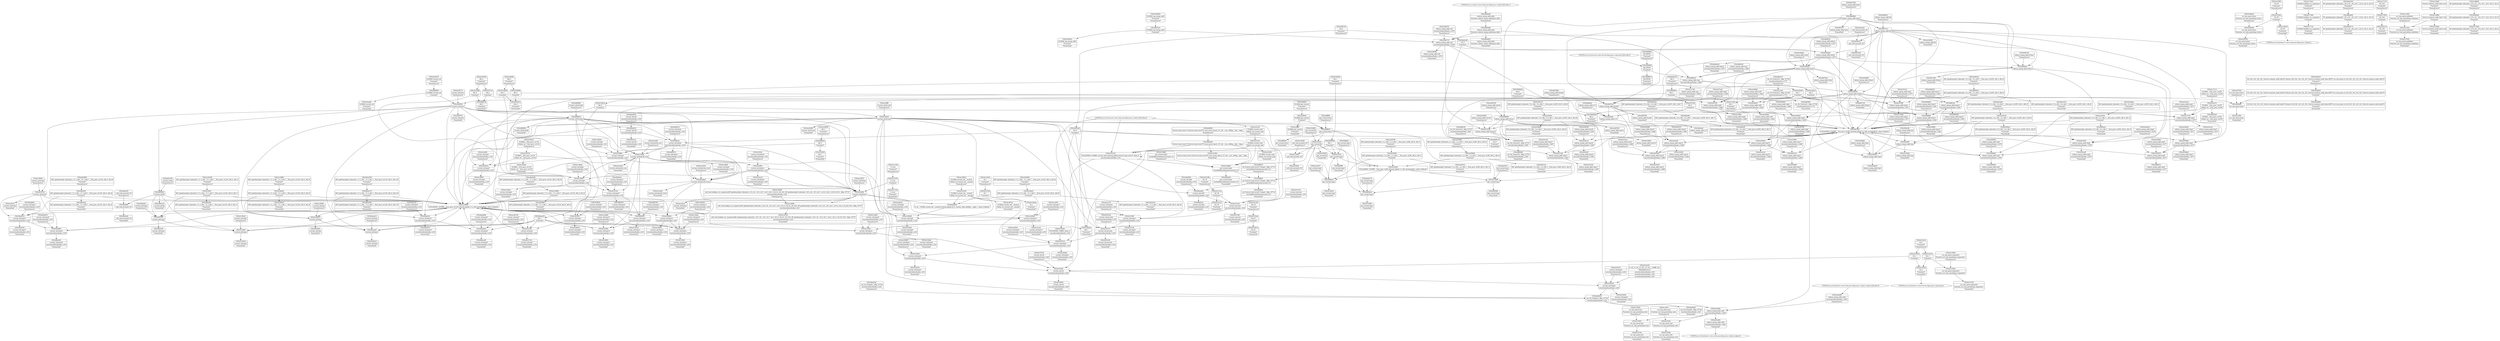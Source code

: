 digraph {
	CE0x4bf9170 [shape=record,shape=Mrecord,label="{CE0x4bf9170|i32_0|*Constant*|*SummSink*}"]
	CE0x4c201e0 [shape=record,shape=Mrecord,label="{CE0x4c201e0|current_sid:tmp1|*SummSink*}"]
	CE0x4c14750 [shape=record,shape=Mrecord,label="{CE0x4c14750|avc_has_perm:requested|Function::avc_has_perm&Arg::requested::|*SummSink*}"]
	CE0x4c3e760 [shape=record,shape=Mrecord,label="{CE0x4c3e760|current_sid:tmp6|security/selinux/hooks.c,218}"]
	CE0x4bed6d0 [shape=record,shape=Mrecord,label="{CE0x4bed6d0|current_sid:tmp17|security/selinux/hooks.c,218|*SummSource*}"]
	CE0x4c067d0 [shape=record,shape=Mrecord,label="{CE0x4c067d0|selinux_mmap_addr:return|*SummSink*}"]
	CE0x4c3d510 [shape=record,shape=Mrecord,label="{CE0x4c3d510|current_sid:tmp5|security/selinux/hooks.c,218}"]
	CE0x4c3b8b0 [shape=record,shape=Mrecord,label="{CE0x4c3b8b0|current_sid:tmp13|security/selinux/hooks.c,218}"]
	"CONST[source:0(mediator),value:2(dynamic)][purpose:{object}]"
	CE0x4c09db0 [shape=record,shape=Mrecord,label="{CE0x4c09db0|selinux_mmap_addr:tmp1|*SummSource*}"]
	CE0x4c20360 [shape=record,shape=Mrecord,label="{CE0x4c20360|i64*_getelementptr_inbounds_(_11_x_i64_,_11_x_i64_*___llvm_gcov_ctr125,_i64_0,_i64_1)|*Constant*|*SummSource*}"]
	CE0x4c08a60 [shape=record,shape=Mrecord,label="{CE0x4c08a60|avc_has_perm:tclass|Function::avc_has_perm&Arg::tclass::}"]
	CE0x4c1f4c0 [shape=record,shape=Mrecord,label="{CE0x4c1f4c0|avc_has_perm:ssid|Function::avc_has_perm&Arg::ssid::|*SummSource*}"]
	CE0x4bf7440 [shape=record,shape=Mrecord,label="{CE0x4bf7440|_call_void_mcount()_#3|*SummSink*}"]
	CE0x4c0f170 [shape=record,shape=Mrecord,label="{CE0x4c0f170|current_sid:entry|*SummSource*}"]
	CE0x4c190a0 [shape=record,shape=Mrecord,label="{CE0x4c190a0|current_sid:tmp3|*SummSource*}"]
	CE0x4c3c630 [shape=record,shape=Mrecord,label="{CE0x4c3c630|current_sid:land.lhs.true2|*SummSource*}"]
	CE0x4bf4430 [shape=record,shape=Mrecord,label="{CE0x4bf4430|current_sid:tmp10|security/selinux/hooks.c,218|*SummSink*}"]
	CE0x4c15f40 [shape=record,shape=Mrecord,label="{CE0x4c15f40|i16_45|*Constant*|*SummSource*}"]
	CE0x4c05f80 [shape=record,shape=Mrecord,label="{CE0x4c05f80|selinux_mmap_addr:tmp11|security/selinux/hooks.c,3280|*SummSource*}"]
	CE0x4c17730 [shape=record,shape=Mrecord,label="{CE0x4c17730|GLOBAL:lockdep_rcu_suspicious|*Constant*|*SummSink*}"]
	CE0x4c3fd40 [shape=record,shape=Mrecord,label="{CE0x4c3fd40|current_sid:if.end|*SummSource*}"]
	CE0x4c3ab60 [shape=record,shape=Mrecord,label="{CE0x4c3ab60|i64_4|*Constant*}"]
	CE0x4bf6b70 [shape=record,shape=Mrecord,label="{CE0x4bf6b70|selinux_mmap_addr:tmp5|security/selinux/hooks.c,3277|*SummSink*}"]
	CE0x4be64a0 [shape=record,shape=Mrecord,label="{CE0x4be64a0|_ret_i32_%tmp24,_!dbg_!27742|security/selinux/hooks.c,220|*SummSource*}"]
	CE0x4c03840 [shape=record,shape=Mrecord,label="{CE0x4c03840|selinux_mmap_addr:retval.0|*SummSource*}"]
	CE0x4c0a570 [shape=record,shape=Mrecord,label="{CE0x4c0a570|GLOBAL:current_sid|*Constant*|*SummSource*}"]
	CE0x4bed040 [shape=record,shape=Mrecord,label="{CE0x4bed040|i8*_getelementptr_inbounds_(_45_x_i8_,_45_x_i8_*_.str12,_i32_0,_i32_0)|*Constant*}"]
	CE0x4be9630 [shape=record,shape=Mrecord,label="{CE0x4be9630|0:_i8,_:_GCMR_current_sid.__warned_internal_global_i8_0,_section_.data.unlikely_,_align_1:_elem_0:default:}"]
	CE0x4c52200 [shape=record,shape=Mrecord,label="{CE0x4c52200|COLLAPSED:_CMRE:_elem_0::|security/selinux/hooks.c,218}"]
	CE0x4bf3a90 [shape=record,shape=Mrecord,label="{CE0x4bf3a90|current_sid:tmp|*SummSink*}"]
	CE0x4c0abb0 [shape=record,shape=Mrecord,label="{CE0x4c0abb0|selinux_mmap_addr:tobool|security/selinux/hooks.c,3277}"]
	CE0x4be6950 [shape=record,shape=Mrecord,label="{CE0x4be6950|_ret_i32_%tmp24,_!dbg_!27742|security/selinux/hooks.c,220|*SummSink*}"]
	CE0x4c03240 [shape=record,shape=Mrecord,label="{CE0x4c03240|selinux_mmap_addr:tmp15|security/selinux/hooks.c,3286}"]
	CE0x4c00c80 [shape=record,shape=Mrecord,label="{CE0x4c00c80|selinux_mmap_addr:tmp16|security/selinux/hooks.c,3287|*SummSource*}"]
	CE0x4c3f070 [shape=record,shape=Mrecord,label="{CE0x4c3f070|current_sid:if.then|*SummSource*}"]
	CE0x4c07df0 [shape=record,shape=Mrecord,label="{CE0x4c07df0|selinux_mmap_addr:tmp2|security/selinux/hooks.c,3277}"]
	CE0x4bfe6a0 [shape=record,shape=Mrecord,label="{CE0x4bfe6a0|selinux_mmap_addr:rc.0}"]
	CE0x4bf9870 [shape=record,shape=Mrecord,label="{CE0x4bf9870|i64_65536|*Constant*|*SummSink*}"]
	CE0x4bf8260 [shape=record,shape=Mrecord,label="{CE0x4bf8260|_ret_i32_%retval.0,_!dbg_!27727|security/selinux/hooks.c,3287|*SummSink*}"]
	CE0x4c534f0 [shape=record,shape=Mrecord,label="{CE0x4c534f0|current_sid:sid|security/selinux/hooks.c,220}"]
	CE0x4c51ba0 [shape=record,shape=Mrecord,label="{CE0x4c51ba0|i32_22|*Constant*}"]
	CE0x4c0a400 [shape=record,shape=Mrecord,label="{CE0x4c0a400|selinux_mmap_addr:call2|security/selinux/hooks.c,3281|*SummSink*}"]
	CE0x4c065e0 [shape=record,shape=Mrecord,label="{CE0x4c065e0|selinux_mmap_addr:if.then1}"]
	CE0x4bf5d30 [shape=record,shape=Mrecord,label="{CE0x4bf5d30|i64*_getelementptr_inbounds_(_9_x_i64_,_9_x_i64_*___llvm_gcov_ctr255,_i64_0,_i64_6)|*Constant*}"]
	CE0x4c161e0 [shape=record,shape=Mrecord,label="{CE0x4c161e0|i32_1|*Constant*}"]
	CE0x4c0ea40 [shape=record,shape=Mrecord,label="{CE0x4c0ea40|selinux_mmap_addr:tmp6|security/selinux/hooks.c,3278|*SummSource*}"]
	CE0x4bf61e0 [shape=record,shape=Mrecord,label="{CE0x4bf61e0|selinux_mmap_addr:tmp12|security/selinux/hooks.c,3281}"]
	CE0x4c0b270 [shape=record,shape=Mrecord,label="{CE0x4c0b270|i64_4|*Constant*|*SummSink*}"]
	CE0x4c14250 [shape=record,shape=Mrecord,label="{CE0x4c14250|current_sid:tmp15|security/selinux/hooks.c,218|*SummSource*}"]
	CE0x4bfdff0 [shape=record,shape=Mrecord,label="{CE0x4bfdff0|get_current:tmp3|*SummSink*}"]
	CE0x4bffb70 [shape=record,shape=Mrecord,label="{CE0x4bffb70|_ret_%struct.task_struct*_%tmp4,_!dbg_!27714|./arch/x86/include/asm/current.h,14|*SummSource*}"]
	CE0x4c16740 [shape=record,shape=Mrecord,label="{CE0x4c16740|_call_void_lockdep_rcu_suspicious(i8*_getelementptr_inbounds_(_25_x_i8_,_25_x_i8_*_.str3,_i32_0,_i32_0),_i32_218,_i8*_getelementptr_inbounds_(_45_x_i8_,_45_x_i8_*_.str12,_i32_0,_i32_0))_#10,_!dbg_!27727|security/selinux/hooks.c,218|*SummSink*}"]
	CE0x4c0db30 [shape=record,shape=Mrecord,label="{CE0x4c0db30|selinux_mmap_addr:tmp4|security/selinux/hooks.c,3277|*SummSource*}"]
	CE0x4c0cae0 [shape=record,shape=Mrecord,label="{CE0x4c0cae0|selinux_mmap_addr:tmp3|security/selinux/hooks.c,3277|*SummSource*}"]
	CE0x4c00c10 [shape=record,shape=Mrecord,label="{CE0x4c00c10|selinux_mmap_addr:tmp16|security/selinux/hooks.c,3287}"]
	CE0x4c1a9d0 [shape=record,shape=Mrecord,label="{CE0x4c1a9d0|_call_void_mcount()_#3}"]
	CE0x4bebf20 [shape=record,shape=Mrecord,label="{CE0x4bebf20|selinux_mmap_addr:addr|Function::selinux_mmap_addr&Arg::addr::|*SummSink*}"]
	CE0x4bfe460 [shape=record,shape=Mrecord,label="{CE0x4bfe460|i64*_getelementptr_inbounds_(_9_x_i64_,_9_x_i64_*___llvm_gcov_ctr255,_i64_0,_i64_7)|*Constant*}"]
	CE0x4c53ce0 [shape=record,shape=Mrecord,label="{CE0x4c53ce0|get_current:bb}"]
	CE0x4be72f0 [shape=record,shape=Mrecord,label="{CE0x4be72f0|selinux_mmap_addr:if.then|*SummSink*}"]
	CE0x4c06d10 [shape=record,shape=Mrecord,label="{CE0x4c06d10|i32_(i32,_i32,_i16,_i32,_%struct.common_audit_data*)*_bitcast_(i32_(i32,_i32,_i16,_i32,_%struct.common_audit_data.495*)*_avc_has_perm_to_i32_(i32,_i32,_i16,_i32,_%struct.common_audit_data*)*)|*Constant*|*SummSource*}"]
	CE0x4c3ed00 [shape=record,shape=Mrecord,label="{CE0x4c3ed00|current_sid:land.lhs.true}"]
	CE0x4bf42b0 [shape=record,shape=Mrecord,label="{CE0x4bf42b0|current_sid:tmp10|security/selinux/hooks.c,218|*SummSource*}"]
	CE0x4c031d0 [shape=record,shape=Mrecord,label="{CE0x4c031d0|selinux_mmap_addr:retval.0}"]
	CE0x4c19280 [shape=record,shape=Mrecord,label="{CE0x4c19280|get_current:tmp1|*SummSink*}"]
	CE0x4bf5010 [shape=record,shape=Mrecord,label="{CE0x4bf5010|current_sid:tobool|security/selinux/hooks.c,218|*SummSink*}"]
	CE0x4bed2a0 [shape=record,shape=Mrecord,label="{CE0x4bed2a0|i64*_getelementptr_inbounds_(_11_x_i64_,_11_x_i64_*___llvm_gcov_ctr125,_i64_0,_i64_9)|*Constant*|*SummSink*}"]
	CE0x4c07020 [shape=record,shape=Mrecord,label="{CE0x4c07020|avc_has_perm:entry|*SummSource*}"]
	CE0x4c3da90 [shape=record,shape=Mrecord,label="{CE0x4c3da90|_call_void_mcount()_#3|*SummSource*}"]
	CE0x4c01000 [shape=record,shape=Mrecord,label="{CE0x4c01000|_ret_i32_%retval.0,_!dbg_!27727|security/selinux/hooks.c,3287}"]
	CE0x4c11240 [shape=record,shape=Mrecord,label="{CE0x4c11240|i1_true|*Constant*|*SummSource*}"]
	CE0x4c59580 [shape=record,shape=Mrecord,label="{CE0x4c59580|i64*_getelementptr_inbounds_(_2_x_i64_,_2_x_i64_*___llvm_gcov_ctr98,_i64_0,_i64_1)|*Constant*}"]
	CE0x4c10b60 [shape=record,shape=Mrecord,label="{CE0x4c10b60|get_current:tmp4|./arch/x86/include/asm/current.h,14|*SummSource*}"]
	CE0x4c52db0 [shape=record,shape=Mrecord,label="{CE0x4c52db0|current_sid:tmp23|security/selinux/hooks.c,218|*SummSource*}"]
	CE0x4c52f30 [shape=record,shape=Mrecord,label="{CE0x4c52f30|current_sid:tmp23|security/selinux/hooks.c,218|*SummSink*}"]
	CE0x4c546b0 [shape=record,shape=Mrecord,label="{CE0x4c546b0|get_current:bb|*SummSource*}"]
	CE0x4c00600 [shape=record,shape=Mrecord,label="{CE0x4c00600|i64*_getelementptr_inbounds_(_9_x_i64_,_9_x_i64_*___llvm_gcov_ctr255,_i64_0,_i64_8)|*Constant*|*SummSink*}"]
	CE0x4bf2320 [shape=record,shape=Mrecord,label="{CE0x4bf2320|current_sid:tmp2|*SummSink*}"]
	CE0x4bedb70 [shape=record,shape=Mrecord,label="{CE0x4bedb70|current_sid:tmp18|security/selinux/hooks.c,218|*SummSource*}"]
	CE0x4befbf0 [shape=record,shape=Mrecord,label="{CE0x4befbf0|_call_void_mcount()_#3}"]
	CE0x4bf31e0 [shape=record,shape=Mrecord,label="{CE0x4bf31e0|current_sid:call|security/selinux/hooks.c,218|*SummSink*}"]
	CE0x4c41ce0 [shape=record,shape=Mrecord,label="{CE0x4c41ce0|GLOBAL:current_task|Global_var:current_task|*SummSource*}"]
	CE0x4c17850 [shape=record,shape=Mrecord,label="{CE0x4c17850|i32_218|*Constant*}"]
	CE0x4bf6820 [shape=record,shape=Mrecord,label="{CE0x4bf6820|selinux_mmap_addr:tmp13|security/selinux/hooks.c,3281|*SummSource*}"]
	CE0x4c1a3e0 [shape=record,shape=Mrecord,label="{CE0x4c1a3e0|avc_has_perm:auditdata|Function::avc_has_perm&Arg::auditdata::}"]
	CE0x4bf1450 [shape=record,shape=Mrecord,label="{CE0x4bf1450|current_sid:bb|*SummSource*}"]
	CE0x4c19e00 [shape=record,shape=Mrecord,label="{CE0x4c19e00|selinux_mmap_addr:tmp|*SummSink*}"]
	CE0x4c16cc0 [shape=record,shape=Mrecord,label="{CE0x4c16cc0|i32_1|*Constant*|*SummSource*}"]
	CE0x4bf7120 [shape=record,shape=Mrecord,label="{CE0x4bf7120|selinux_mmap_addr:if.then1|*SummSink*}"]
	CE0x4c3ee00 [shape=record,shape=Mrecord,label="{CE0x4c3ee00|current_sid:land.lhs.true|*SummSource*}"]
	CE0x4bf66f0 [shape=record,shape=Mrecord,label="{CE0x4bf66f0|selinux_mmap_addr:tmp13|security/selinux/hooks.c,3281}"]
	CE0x4c061d0 [shape=record,shape=Mrecord,label="{CE0x4c061d0|i64*_getelementptr_inbounds_(_9_x_i64_,_9_x_i64_*___llvm_gcov_ctr255,_i64_0,_i64_6)|*Constant*|*SummSource*}"]
	CE0x4bf8b40 [shape=record,shape=Mrecord,label="{CE0x4bf8b40|current_sid:do.body}"]
	CE0x4c3e3c0 [shape=record,shape=Mrecord,label="{CE0x4c3e3c0|get_current:tmp3}"]
	CE0x4c1ef00 [shape=record,shape=Mrecord,label="{CE0x4c1ef00|avc_has_perm:entry|*SummSink*}"]
	CE0x62a5ab0 [shape=record,shape=Mrecord,label="{CE0x62a5ab0|i64*_getelementptr_inbounds_(_9_x_i64_,_9_x_i64_*___llvm_gcov_ctr255,_i64_0,_i64_0)|*Constant*|*SummSource*}"]
	CE0x4c419b0 [shape=record,shape=Mrecord,label="{CE0x4c419b0|%struct.task_struct*_(%struct.task_struct**)*_asm_movq_%gs:$_1:P_,$0_,_r,im,_dirflag_,_fpsr_,_flags_|*SummSink*}"]
	CE0x4c0f370 [shape=record,shape=Mrecord,label="{CE0x4c0f370|current_sid:entry|*SummSink*}"]
	CE0x4beb250 [shape=record,shape=Mrecord,label="{CE0x4beb250|current_sid:call|security/selinux/hooks.c,218}"]
	CE0x4c03e60 [shape=record,shape=Mrecord,label="{CE0x4c03e60|current_sid:tmp8|security/selinux/hooks.c,218|*SummSink*}"]
	CE0x4beaa30 [shape=record,shape=Mrecord,label="{CE0x4beaa30|i64_1|*Constant*}"]
	CE0x4c148b0 [shape=record,shape=Mrecord,label="{CE0x4c148b0|%struct.common_audit_data*_null|*Constant*}"]
	CE0x4bf3120 [shape=record,shape=Mrecord,label="{CE0x4bf3120|i64*_getelementptr_inbounds_(_2_x_i64_,_2_x_i64_*___llvm_gcov_ctr98,_i64_0,_i64_0)|*Constant*|*SummSink*}"]
	CE0x4be62c0 [shape=record,shape=Mrecord,label="{CE0x4be62c0|_ret_i32_%tmp24,_!dbg_!27742|security/selinux/hooks.c,220}"]
	CE0x59092b0 [shape=record,shape=Mrecord,label="{CE0x59092b0|i64_0|*Constant*|*SummSink*}"]
	CE0x4bff940 [shape=record,shape=Mrecord,label="{CE0x4bff940|get_current:entry}"]
	CE0x4bf81f0 [shape=record,shape=Mrecord,label="{CE0x4bf81f0|_ret_i32_%retval.0,_!dbg_!27727|security/selinux/hooks.c,3287|*SummSource*}"]
	CE0x4bf54d0 [shape=record,shape=Mrecord,label="{CE0x4bf54d0|current_sid:bb}"]
	CE0x4c06920 [shape=record,shape=Mrecord,label="{CE0x4c06920|i32_(i32,_i32,_i16,_i32,_%struct.common_audit_data*)*_bitcast_(i32_(i32,_i32,_i16,_i32,_%struct.common_audit_data.495*)*_avc_has_perm_to_i32_(i32,_i32,_i16,_i32,_%struct.common_audit_data*)*)|*Constant*}"]
	CE0x4c52450 [shape=record,shape=Mrecord,label="{CE0x4c52450|current_sid:security|security/selinux/hooks.c,218|*SummSink*}"]
	CE0x4c415a0 [shape=record,shape=Mrecord,label="{CE0x4c415a0|current_sid:tmp7|security/selinux/hooks.c,218}"]
	CE0x4beba70 [shape=record,shape=Mrecord,label="{CE0x4beba70|current_sid:bb|*SummSink*}"]
	CE0x4c06060 [shape=record,shape=Mrecord,label="{CE0x4c06060|selinux_mmap_addr:tmp11|security/selinux/hooks.c,3280|*SummSink*}"]
	CE0x4c05970 [shape=record,shape=Mrecord,label="{CE0x4c05970|selinux_mmap_addr:tmp5|security/selinux/hooks.c,3277}"]
	CE0x4c0b0f0 [shape=record,shape=Mrecord,label="{CE0x4c0b0f0|i64_4|*Constant*|*SummSource*}"]
	CE0x4c54960 [shape=record,shape=Mrecord,label="{CE0x4c54960|i64*_getelementptr_inbounds_(_2_x_i64_,_2_x_i64_*___llvm_gcov_ctr98,_i64_0,_i64_0)|*Constant*|*SummSource*}"]
	CE0x4bf2e90 [shape=record,shape=Mrecord,label="{CE0x4bf2e90|%struct.task_struct*_(%struct.task_struct**)*_asm_movq_%gs:$_1:P_,$0_,_r,im,_dirflag_,_fpsr_,_flags_}"]
	CE0x4c0cc20 [shape=record,shape=Mrecord,label="{CE0x4c0cc20|selinux_mmap_addr:tmp3|security/selinux/hooks.c,3277|*SummSink*}"]
	CE0x4c0bae0 [shape=record,shape=Mrecord,label="{CE0x4c0bae0|i64_1|*Constant*|*SummSink*}"]
	CE0x4c094b0 [shape=record,shape=Mrecord,label="{CE0x4c094b0|selinux_mmap_addr:call3|security/selinux/hooks.c,3282|*SummSink*}"]
	"CONST[source:0(mediator),value:0(static)][purpose:{operation}]"
	CE0x4beab10 [shape=record,shape=Mrecord,label="{CE0x4beab10|current_sid:tmp1|*SummSource*}"]
	CE0x4c07ec0 [shape=record,shape=Mrecord,label="{CE0x4c07ec0|selinux_mmap_addr:tmp2|security/selinux/hooks.c,3277|*SummSource*}"]
	CE0x4bf7650 [shape=record,shape=Mrecord,label="{CE0x4bf7650|selinux_mmap_addr:if.end4|*SummSink*}"]
	CE0x4c1a4f0 [shape=record,shape=Mrecord,label="{CE0x4c1a4f0|avc_has_perm:auditdata|Function::avc_has_perm&Arg::auditdata::|*SummSource*}"]
	CE0x4c03fc0 [shape=record,shape=Mrecord,label="{CE0x4c03fc0|current_sid:tobool1|security/selinux/hooks.c,218|*SummSource*}"]
	CE0x4c387a0 [shape=record,shape=Mrecord,label="{CE0x4c387a0|GLOBAL:current_sid.__warned|Global_var:current_sid.__warned|*SummSink*}"]
	CE0x4bee860 [shape=record,shape=Mrecord,label="{CE0x4bee860|current_sid:tmp20|security/selinux/hooks.c,218|*SummSource*}"]
	CE0x4c09c20 [shape=record,shape=Mrecord,label="{CE0x4c09c20|_call_void_mcount()_#3}"]
	CE0x4be7200 [shape=record,shape=Mrecord,label="{CE0x4be7200|selinux_mmap_addr:entry|*SummSource*}"]
	CE0x6b6aa00 [shape=record,shape=Mrecord,label="{CE0x6b6aa00|selinux_mmap_addr:tobool|security/selinux/hooks.c,3277|*SummSink*}"]
	CE0x4c54410 [shape=record,shape=Mrecord,label="{CE0x4c54410|current_sid:tmp24|security/selinux/hooks.c,220|*SummSource*}"]
	CE0x4bfe280 [shape=record,shape=Mrecord,label="{CE0x4bfe280|_ret_i32_%retval.0,_!dbg_!27728|security/selinux/avc.c,775|*SummSink*}"]
	CE0x4c3b990 [shape=record,shape=Mrecord,label="{CE0x4c3b990|current_sid:tmp13|security/selinux/hooks.c,218|*SummSink*}"]
	CE0x4c390f0 [shape=record,shape=Mrecord,label="{CE0x4c390f0|current_sid:tmp4|security/selinux/hooks.c,218|*SummSink*}"]
	CE0x4c39810 [shape=record,shape=Mrecord,label="{CE0x4c39810|current_sid:tmp}"]
	CE0x4c51410 [shape=record,shape=Mrecord,label="{CE0x4c51410|COLLAPSED:_GCMRE_current_task_external_global_%struct.task_struct*:_elem_0::|security/selinux/hooks.c,218}"]
	CE0x4c41720 [shape=record,shape=Mrecord,label="{CE0x4c41720|current_sid:tmp7|security/selinux/hooks.c,218|*SummSink*}"]
	CE0x4c398f0 [shape=record,shape=Mrecord,label="{CE0x4c398f0|current_sid:tmp|*SummSource*}"]
	CE0x59093e0 [shape=record,shape=Mrecord,label="{CE0x59093e0|GLOBAL:__llvm_gcov_ctr255|Global_var:__llvm_gcov_ctr255|*SummSink*}"]
	"CONST[source:2(external),value:2(dynamic)][purpose:{subject}][SrcIdx:2]"
	CE0x4c19ee0 [shape=record,shape=Mrecord,label="{CE0x4c19ee0|get_current:tmp2|*SummSink*}"]
	CE0x4bedcf0 [shape=record,shape=Mrecord,label="{CE0x4bedcf0|current_sid:tmp18|security/selinux/hooks.c,218|*SummSink*}"]
	CE0x4c4ff60 [shape=record,shape=Mrecord,label="{CE0x4c4ff60|GLOBAL:get_current|*Constant*|*SummSink*}"]
	CE0x4c14920 [shape=record,shape=Mrecord,label="{CE0x4c14920|avc_has_perm:requested|Function::avc_has_perm&Arg::requested::}"]
	CE0x4c19e70 [shape=record,shape=Mrecord,label="{CE0x4c19e70|get_current:tmp2|*SummSource*}"]
	CE0x4c53740 [shape=record,shape=Mrecord,label="{CE0x4c53740|current_sid:sid|security/selinux/hooks.c,220|*SummSource*}"]
	CE0x4bf6250 [shape=record,shape=Mrecord,label="{CE0x4bf6250|selinux_mmap_addr:tmp12|security/selinux/hooks.c,3281|*SummSource*}"]
	CE0x4c186d0 [shape=record,shape=Mrecord,label="{CE0x4c186d0|current_sid:tmp12|security/selinux/hooks.c,218|*SummSource*}"]
	CE0x4bfe210 [shape=record,shape=Mrecord,label="{CE0x4bfe210|_ret_i32_%retval.0,_!dbg_!27728|security/selinux/avc.c,775|*SummSource*}"]
	CE0x4c3d720 [shape=record,shape=Mrecord,label="{CE0x4c3d720|GLOBAL:__llvm_gcov_ctr125|Global_var:__llvm_gcov_ctr125}"]
	CE0x4c04940 [shape=record,shape=Mrecord,label="{CE0x4c04940|selinux_mmap_addr:tmp10|security/selinux/hooks.c,3280}"]
	CE0x4c51210 [shape=record,shape=Mrecord,label="{CE0x4c51210|i32_78|*Constant*|*SummSink*}"]
	CE0x4c04440 [shape=record,shape=Mrecord,label="{CE0x4c04440|i64_1|*Constant*|*SummSource*}"]
	CE0x4c08450 [shape=record,shape=Mrecord,label="{CE0x4c08450|GLOBAL:cap_mmap_addr|*Constant*|*SummSource*}"]
	CE0x4bfcf70 [shape=record,shape=Mrecord,label="{CE0x4bfcf70|selinux_mmap_addr:entry|*SummSink*}"]
	CE0x4c06a50 [shape=record,shape=Mrecord,label="{CE0x4c06a50|selinux_mmap_addr:call3|security/selinux/hooks.c,3282}"]
	CE0x4bef7e0 [shape=record,shape=Mrecord,label="{CE0x4bef7e0|get_current:tmp|*SummSource*}"]
	CE0x4beea00 [shape=record,shape=Mrecord,label="{CE0x4beea00|current_sid:tmp20|security/selinux/hooks.c,218|*SummSink*}"]
	CE0x4c53650 [shape=record,shape=Mrecord,label="{CE0x4c53650|current_sid:sid|security/selinux/hooks.c,220|*SummSink*}"]
	CE0x4c0e070 [shape=record,shape=Mrecord,label="{CE0x4c0e070|selinux_mmap_addr:tmp10|security/selinux/hooks.c,3280|*SummSource*}"]
	CE0x4c1f560 [shape=record,shape=Mrecord,label="{CE0x4c1f560|avc_has_perm:ssid|Function::avc_has_perm&Arg::ssid::|*SummSink*}"]
	CE0x4c09350 [shape=record,shape=Mrecord,label="{CE0x4c09350|avc_has_perm:tclass|Function::avc_has_perm&Arg::tclass::|*SummSink*}"]
	CE0x4c02cf0 [shape=record,shape=Mrecord,label="{CE0x4c02cf0|selinux_mmap_addr:tmp14|security/selinux/hooks.c,3286}"]
	CE0x4bf2ad0 [shape=record,shape=Mrecord,label="{CE0x4bf2ad0|i64*_getelementptr_inbounds_(_11_x_i64_,_11_x_i64_*___llvm_gcov_ctr125,_i64_0,_i64_1)|*Constant*|*SummSink*}"]
	CE0x4c113c0 [shape=record,shape=Mrecord,label="{CE0x4c113c0|i1_true|*Constant*|*SummSink*}"]
	CE0x4c02410 [shape=record,shape=Mrecord,label="{CE0x4c02410|i64*_getelementptr_inbounds_(_11_x_i64_,_11_x_i64_*___llvm_gcov_ctr125,_i64_0,_i64_8)|*Constant*|*SummSink*}"]
	CE0x4c52920 [shape=record,shape=Mrecord,label="{CE0x4c52920|current_sid:tmp22|security/selinux/hooks.c,218|*SummSource*}"]
	CE0x4c38d50 [shape=record,shape=Mrecord,label="{CE0x4c38d50|i64_3|*Constant*|*SummSource*}"]
	CE0x4c05e20 [shape=record,shape=Mrecord,label="{CE0x4c05e20|i64*_getelementptr_inbounds_(_9_x_i64_,_9_x_i64_*___llvm_gcov_ctr255,_i64_0,_i64_0)|*Constant*}"]
	CE0x4bed9d0 [shape=record,shape=Mrecord,label="{CE0x4bed9d0|current_sid:tmp18|security/selinux/hooks.c,218}"]
	CE0x4c3b920 [shape=record,shape=Mrecord,label="{CE0x4c3b920|current_sid:tmp13|security/selinux/hooks.c,218|*SummSource*}"]
	CE0x4c05d50 [shape=record,shape=Mrecord,label="{CE0x4c05d50|selinux_mmap_addr:bb|*SummSink*}"]
	CE0x4c0a2d0 [shape=record,shape=Mrecord,label="{CE0x4c0a2d0|selinux_mmap_addr:call2|security/selinux/hooks.c,3281|*SummSource*}"]
	CE0x4bf22b0 [shape=record,shape=Mrecord,label="{CE0x4bf22b0|current_sid:tmp2|*SummSource*}"]
	CE0x4bed310 [shape=record,shape=Mrecord,label="{CE0x4bed310|current_sid:tmp17|security/selinux/hooks.c,218}"]
	CE0x4bf6ae0 [shape=record,shape=Mrecord,label="{CE0x4bf6ae0|get_current:tmp2}"]
	CE0x4bf8390 [shape=record,shape=Mrecord,label="{CE0x4bf8390|current_sid:do.body|*SummSink*}"]
	CE0x4bf8d00 [shape=record,shape=Mrecord,label="{CE0x4bf8d00|current_sid:do.body|*SummSource*}"]
	CE0x4bf4a20 [shape=record,shape=Mrecord,label="{CE0x4bf4a20|get_current:tmp1}"]
	CE0x4bf3080 [shape=record,shape=Mrecord,label="{CE0x4bf3080|get_current:tmp|*SummSink*}"]
	CE0x4bf2dd0 [shape=record,shape=Mrecord,label="{CE0x4bf2dd0|get_current:tmp4|./arch/x86/include/asm/current.h,14|*SummSink*}"]
	CE0x4c18ef0 [shape=record,shape=Mrecord,label="{CE0x4c18ef0|current_sid:tmp3}"]
	CE0x4c39880 [shape=record,shape=Mrecord,label="{CE0x4c39880|COLLAPSED:_GCMRE___llvm_gcov_ctr125_internal_global_11_x_i64_zeroinitializer:_elem_0:default:}"]
	CE0x4c06760 [shape=record,shape=Mrecord,label="{CE0x4c06760|selinux_mmap_addr:return|*SummSource*}"]
	CE0x4c3bc20 [shape=record,shape=Mrecord,label="{CE0x4c3bc20|current_sid:tmp14|security/selinux/hooks.c,218}"]
	CE0x4c039e0 [shape=record,shape=Mrecord,label="{CE0x4c039e0|i64*_getelementptr_inbounds_(_9_x_i64_,_9_x_i64_*___llvm_gcov_ctr255,_i64_0,_i64_8)|*Constant*}"]
	CE0x4c17590 [shape=record,shape=Mrecord,label="{CE0x4c17590|GLOBAL:lockdep_rcu_suspicious|*Constant*}"]
	CE0x4bf06c0 [shape=record,shape=Mrecord,label="{CE0x4bf06c0|i64_3|*Constant*}"]
	CE0x4beb770 [shape=record,shape=Mrecord,label="{CE0x4beb770|get_current:tmp1|*SummSource*}"]
	CE0x4c13060 [shape=record,shape=Mrecord,label="{CE0x4c13060|selinux_mmap_addr:tmp2|security/selinux/hooks.c,3277|*SummSink*}"]
	"CONST[source:0(mediator),value:2(dynamic)][purpose:{object,subject}][SrcIdx:3]"
	CE0x4bf7ac0 [shape=record,shape=Mrecord,label="{CE0x4bf7ac0|selinux_mmap_addr:if.end4}"]
	CE0x4c41850 [shape=record,shape=Mrecord,label="{CE0x4c41850|GLOBAL:current_sid.__warned|Global_var:current_sid.__warned}"]
	CE0x4bef600 [shape=record,shape=Mrecord,label="{CE0x4bef600|i64*_getelementptr_inbounds_(_11_x_i64_,_11_x_i64_*___llvm_gcov_ctr125,_i64_0,_i64_9)|*Constant*|*SummSource*}"]
	CE0x4c06eb0 [shape=record,shape=Mrecord,label="{CE0x4c06eb0|avc_has_perm:entry}"]
	CE0x4bf4760 [shape=record,shape=Mrecord,label="{CE0x4bf4760|current_sid:tmp11|security/selinux/hooks.c,218|*SummSource*}"]
	CE0x4c3df90 [shape=record,shape=Mrecord,label="{CE0x4c3df90|i64*_getelementptr_inbounds_(_11_x_i64_,_11_x_i64_*___llvm_gcov_ctr125,_i64_0,_i64_0)|*Constant*|*SummSource*}"]
	CE0x4c16660 [shape=record,shape=Mrecord,label="{CE0x4c16660|_call_void_lockdep_rcu_suspicious(i8*_getelementptr_inbounds_(_25_x_i8_,_25_x_i8_*_.str3,_i32_0,_i32_0),_i32_218,_i8*_getelementptr_inbounds_(_45_x_i8_,_45_x_i8_*_.str12,_i32_0,_i32_0))_#10,_!dbg_!27727|security/selinux/hooks.c,218}"]
	CE0x4c3db30 [shape=record,shape=Mrecord,label="{CE0x4c3db30|_call_void_mcount()_#3|*SummSink*}"]
	CE0x4c52b90 [shape=record,shape=Mrecord,label="{CE0x4c52b90|current_sid:tmp22|security/selinux/hooks.c,218|*SummSink*}"]
	CE0x4c0e5a0 [shape=record,shape=Mrecord,label="{CE0x4c0e5a0|_call_void_mcount()_#3|*SummSource*}"]
	CE0x4c18850 [shape=record,shape=Mrecord,label="{CE0x4c18850|current_sid:tmp12|security/selinux/hooks.c,218|*SummSink*}"]
	CE0x4c141e0 [shape=record,shape=Mrecord,label="{CE0x4c141e0|current_sid:tmp15|security/selinux/hooks.c,218|*SummSink*}"]
	CE0x4c1f620 [shape=record,shape=Mrecord,label="{CE0x4c1f620|avc_has_perm:tsid|Function::avc_has_perm&Arg::tsid::}"]
	CE0x4c1eb20 [shape=record,shape=Mrecord,label="{CE0x4c1eb20|i8_1|*Constant*|*SummSink*}"]
	CE0x4bfdb60 [shape=record,shape=Mrecord,label="{CE0x4bfdb60|i64_65536|*Constant*}"]
	CE0x4c3c7a0 [shape=record,shape=Mrecord,label="{CE0x4c3c7a0|current_sid:if.end}"]
	CE0x4c53a50 [shape=record,shape=Mrecord,label="{CE0x4c53a50|0:_i32,_4:_i32,_8:_i32,_12:_i32,_:_CMRE_4,8_|*MultipleSource*|security/selinux/hooks.c,218|security/selinux/hooks.c,218|security/selinux/hooks.c,220}"]
	CE0x4c1a190 [shape=record,shape=Mrecord,label="{CE0x4c1a190|_ret_i32_%retval.0,_!dbg_!27728|security/selinux/avc.c,775}"]
	CE0x4c20510 [shape=record,shape=Mrecord,label="{CE0x4c20510|i64*_getelementptr_inbounds_(_2_x_i64_,_2_x_i64_*___llvm_gcov_ctr98,_i64_0,_i64_1)|*Constant*|*SummSink*}"]
	CE0x4c046a0 [shape=record,shape=Mrecord,label="{CE0x4c046a0|selinux_mmap_addr:tmp9|security/selinux/hooks.c,3280|*SummSource*}"]
	CE0x4c013c0 [shape=record,shape=Mrecord,label="{CE0x4c013c0|selinux_mmap_addr:tmp17|security/selinux/hooks.c,3287|*SummSource*}"]
	CE0x4c0b450 [shape=record,shape=Mrecord,label="{CE0x4c0b450|selinux_mmap_addr:if.end}"]
	CE0x4c3f6c0 [shape=record,shape=Mrecord,label="{CE0x4c3f6c0|current_sid:tmp6|security/selinux/hooks.c,218|*SummSource*}"]
	CE0x4c01530 [shape=record,shape=Mrecord,label="{CE0x4c01530|selinux_mmap_addr:tmp17|security/selinux/hooks.c,3287|*SummSink*}"]
	CE0x4c08e60 [shape=record,shape=Mrecord,label="{CE0x4c08e60|i8*_getelementptr_inbounds_(_25_x_i8_,_25_x_i8_*_.str3,_i32_0,_i32_0)|*Constant*}"]
	CE0x4c08ad0 [shape=record,shape=Mrecord,label="{CE0x4c08ad0|avc_has_perm:tclass|Function::avc_has_perm&Arg::tclass::|*SummSource*}"]
	CE0x4c3eea0 [shape=record,shape=Mrecord,label="{CE0x4c3eea0|current_sid:land.lhs.true|*SummSink*}"]
	CE0x4c3c6d0 [shape=record,shape=Mrecord,label="{CE0x4c3c6d0|current_sid:land.lhs.true2|*SummSink*}"]
	CE0x4c06680 [shape=record,shape=Mrecord,label="{CE0x4c06680|selinux_mmap_addr:if.then1|*SummSource*}"]
	CE0x4c02d60 [shape=record,shape=Mrecord,label="{CE0x4c02d60|selinux_mmap_addr:tmp14|security/selinux/hooks.c,3286|*SummSource*}"]
	CE0x4c17480 [shape=record,shape=Mrecord,label="{CE0x4c17480|i8*_getelementptr_inbounds_(_25_x_i8_,_25_x_i8_*_.str3,_i32_0,_i32_0)|*Constant*|*SummSink*}"]
	CE0x4c16070 [shape=record,shape=Mrecord,label="{CE0x4c16070|i16_45|*Constant*|*SummSink*}"]
	CE0x4c07cb0 [shape=record,shape=Mrecord,label="{CE0x4c07cb0|i64_0|*Constant*}"]
	CE0x4c51510 [shape=record,shape=Mrecord,label="{CE0x4c51510|current_sid:cred|security/selinux/hooks.c,218|*SummSource*}"]
	CE0x4bef060 [shape=record,shape=Mrecord,label="{CE0x4bef060|current_sid:call4|security/selinux/hooks.c,218|*SummSource*}"]
	CE0x4bee2a0 [shape=record,shape=Mrecord,label="{CE0x4bee2a0|current_sid:tmp19|security/selinux/hooks.c,218|*SummSource*}"]
	CE0x4c144e0 [shape=record,shape=Mrecord,label="{CE0x4c144e0|current_sid:tmp16|security/selinux/hooks.c,218}"]
	CE0x4c15b20 [shape=record,shape=Mrecord,label="{CE0x4c15b20|avc_has_perm:tsid|Function::avc_has_perm&Arg::tsid::|*SummSource*}"]
	CE0x4beb560 [shape=record,shape=Mrecord,label="{CE0x4beb560|current_sid:call|security/selinux/hooks.c,218|*SummSource*}"]
	CE0x4c38e30 [shape=record,shape=Mrecord,label="{CE0x4c38e30|i64_0|*Constant*}"]
	CE0x4c02f60 [shape=record,shape=Mrecord,label="{CE0x4c02f60|selinux_mmap_addr:tmp14|security/selinux/hooks.c,3286|*SummSink*}"]
	CE0x4bff9f0 [shape=record,shape=Mrecord,label="{CE0x4bff9f0|get_current:entry|*SummSource*}"]
	CE0x4c17a70 [shape=record,shape=Mrecord,label="{CE0x4c17a70|i32_218|*Constant*|*SummSource*}"]
	CE0x4c17020 [shape=record,shape=Mrecord,label="{CE0x4c17020|avc_has_perm:auditdata|Function::avc_has_perm&Arg::auditdata::|*SummSink*}"]
	CE0x4c077c0 [shape=record,shape=Mrecord,label="{CE0x4c077c0|i64_5|*Constant*}"]
	CE0x4bf94f0 [shape=record,shape=Mrecord,label="{CE0x4bf94f0|selinux_mmap_addr:tmp7|security/selinux/hooks.c,3278|*SummSink*}"]
	CE0x4bffdb0 [shape=record,shape=Mrecord,label="{CE0x4bffdb0|_ret_%struct.task_struct*_%tmp4,_!dbg_!27714|./arch/x86/include/asm/current.h,14}"]
	CE0x4c518f0 [shape=record,shape=Mrecord,label="{CE0x4c518f0|current_sid:tmp21|security/selinux/hooks.c,218}"]
	CE0x4bee6e0 [shape=record,shape=Mrecord,label="{CE0x4bee6e0|current_sid:tmp20|security/selinux/hooks.c,218}"]
	CE0x4c09d10 [shape=record,shape=Mrecord,label="{CE0x4c09d10|selinux_mmap_addr:tmp1}"]
	CE0x4c0ab10 [shape=record,shape=Mrecord,label="{CE0x4c0ab10|i64_2|*Constant*}"]
	CE0x4bf71c0 [shape=record,shape=Mrecord,label="{CE0x4bf71c0|selinux_mmap_addr:bb}"]
	CE0x4c530c0 [shape=record,shape=Mrecord,label="{CE0x4c530c0|i32_1|*Constant*}"]
	CE0x4c18560 [shape=record,shape=Mrecord,label="{CE0x4c18560|current_sid:tmp12|security/selinux/hooks.c,218}"]
	CE0x4c198d0 [shape=record,shape=Mrecord,label="{CE0x4c198d0|current_sid:tmp9|security/selinux/hooks.c,218|*SummSource*}"]
	CE0x4c598d0 [shape=record,shape=Mrecord,label="{CE0x4c598d0|i64*_getelementptr_inbounds_(_2_x_i64_,_2_x_i64_*___llvm_gcov_ctr98,_i64_0,_i64_0)|*Constant*}"]
	CE0x4c3adf0 [shape=record,shape=Mrecord,label="{CE0x4c3adf0|i64_5|*Constant*}"]
	CE0x4c51580 [shape=record,shape=Mrecord,label="{CE0x4c51580|current_sid:cred|security/selinux/hooks.c,218|*SummSink*}"]
	CE0x4c40090 [shape=record,shape=Mrecord,label="{CE0x4c40090|current_sid:do.end|*SummSink*}"]
	CE0x4bf49b0 [shape=record,shape=Mrecord,label="{CE0x4bf49b0|i64_1|*Constant*}"]
	CE0x4c3e610 [shape=record,shape=Mrecord,label="{CE0x4c3e610|GLOBAL:__llvm_gcov_ctr125|Global_var:__llvm_gcov_ctr125|*SummSource*}"]
	CE0x4c59780 [shape=record,shape=Mrecord,label="{CE0x4c59780|i64*_getelementptr_inbounds_(_2_x_i64_,_2_x_i64_*___llvm_gcov_ctr98,_i64_0,_i64_1)|*Constant*|*SummSource*}"]
	CE0x4bf6460 [shape=record,shape=Mrecord,label="{CE0x4bf6460|selinux_mmap_addr:tmp12|security/selinux/hooks.c,3281|*SummSink*}"]
	CE0x4c3dcc0 [shape=record,shape=Mrecord,label="{CE0x4c3dcc0|current_sid:if.then|*SummSink*}"]
	CE0x4c176c0 [shape=record,shape=Mrecord,label="{CE0x4c176c0|GLOBAL:lockdep_rcu_suspicious|*Constant*|*SummSource*}"]
	CE0x4c15c50 [shape=record,shape=Mrecord,label="{CE0x4c15c50|avc_has_perm:tsid|Function::avc_has_perm&Arg::tsid::|*SummSink*}"]
	CE0x4c0eed0 [shape=record,shape=Mrecord,label="{CE0x4c0eed0|GLOBAL:current_sid|*Constant*|*SummSink*}"]
	CE0x4bed100 [shape=record,shape=Mrecord,label="{CE0x4bed100|i8*_getelementptr_inbounds_(_45_x_i8_,_45_x_i8_*_.str12,_i32_0,_i32_0)|*Constant*|*SummSource*}"]
	CE0x4c395e0 [shape=record,shape=Mrecord,label="{CE0x4c395e0|i64*_getelementptr_inbounds_(_11_x_i64_,_11_x_i64_*___llvm_gcov_ctr125,_i64_0,_i64_0)|*Constant*|*SummSink*}"]
	CE0x4c18430 [shape=record,shape=Mrecord,label="{CE0x4c18430|current_sid:tmp11|security/selinux/hooks.c,218|*SummSink*}"]
	CE0x4c07a40 [shape=record,shape=Mrecord,label="{CE0x4c07a40|selinux_mmap_addr:tmp8|security/selinux/hooks.c,3280|*SummSource*}"]
	CE0x4bf4560 [shape=record,shape=Mrecord,label="{CE0x4bf4560|current_sid:tmp11|security/selinux/hooks.c,218}"]
	CE0x4be9fd0 [shape=record,shape=Mrecord,label="{CE0x4be9fd0|i64*_getelementptr_inbounds_(_11_x_i64_,_11_x_i64_*___llvm_gcov_ctr125,_i64_0,_i64_6)|*Constant*|*SummSink*}"]
	CE0x4c01240 [shape=record,shape=Mrecord,label="{CE0x4c01240|selinux_mmap_addr:tmp17|security/selinux/hooks.c,3287}"]
	CE0x4c40e40 [shape=record,shape=Mrecord,label="{CE0x4c40e40|current_sid:tmp8|security/selinux/hooks.c,218|*SummSource*}"]
	CE0x4bed740 [shape=record,shape=Mrecord,label="{CE0x4bed740|current_sid:tmp17|security/selinux/hooks.c,218|*SummSink*}"]
	CE0x4c15dc0 [shape=record,shape=Mrecord,label="{CE0x4c15dc0|i16_45|*Constant*}"]
	CE0x4bf32a0 [shape=record,shape=Mrecord,label="{CE0x4bf32a0|i32_0|*Constant*}"]
	CE0x4bebe60 [shape=record,shape=Mrecord,label="{CE0x4bebe60|selinux_mmap_addr:addr|Function::selinux_mmap_addr&Arg::addr::|*SummSource*}"]
	CE0x4c51e00 [shape=record,shape=Mrecord,label="{CE0x4c51e00|i32_22|*Constant*|*SummSource*}"]
	CE0x4c0e1a0 [shape=record,shape=Mrecord,label="{CE0x4c0e1a0|selinux_mmap_addr:tmp10|security/selinux/hooks.c,3280|*SummSink*}"]
	CE0x4bf9100 [shape=record,shape=Mrecord,label="{CE0x4bf9100|i32_0|*Constant*|*SummSource*}"]
	CE0x60fd0a0 [shape=record,shape=Mrecord,label="{CE0x60fd0a0|selinux_mmap_addr:if.then}"]
	CE0x4bf7860 [shape=record,shape=Mrecord,label="{CE0x4bf7860|selinux_mmap_addr:if.end4|*SummSource*}"]
	CE0x4c17310 [shape=record,shape=Mrecord,label="{CE0x4c17310|selinux_mmap_addr:tmp3|security/selinux/hooks.c,3277}"]
	"CONST[source:0(mediator),value:2(dynamic)][purpose:{object,subject}]"
	CE0x4c41d50 [shape=record,shape=Mrecord,label="{CE0x4c41d50|GLOBAL:current_task|Global_var:current_task|*SummSink*}"]
	CE0x4c40f90 [shape=record,shape=Mrecord,label="{CE0x4c40f90|current_sid:tobool1|security/selinux/hooks.c,218}"]
	CE0x4bf6990 [shape=record,shape=Mrecord,label="{CE0x4bf6990|selinux_mmap_addr:return}"]
	CE0x4bf9d10 [shape=record,shape=Mrecord,label="{CE0x4bf9d10|selinux_mmap_addr:cmp|security/selinux/hooks.c,3280}"]
	CE0x4beedd0 [shape=record,shape=Mrecord,label="{CE0x4beedd0|current_sid:call4|security/selinux/hooks.c,218}"]
	CE0x4c51280 [shape=record,shape=Mrecord,label="{CE0x4c51280|i32_78|*Constant*|*SummSource*}"]
	CE0x4c00110 [shape=record,shape=Mrecord,label="{CE0x4c00110|i64*_getelementptr_inbounds_(_9_x_i64_,_9_x_i64_*___llvm_gcov_ctr255,_i64_0,_i64_8)|*Constant*|*SummSource*}"]
	CE0x4beaaa0 [shape=record,shape=Mrecord,label="{CE0x4beaaa0|current_sid:tmp1}"]
	CE0x4c38620 [shape=record,shape=Mrecord,label="{CE0x4c38620|GLOBAL:current_sid.__warned|Global_var:current_sid.__warned|*SummSource*}"]
	CE0x4c10de0 [shape=record,shape=Mrecord,label="{CE0x4c10de0|current_sid:tmp14|security/selinux/hooks.c,218|*SummSource*}"]
	CE0x4c07830 [shape=record,shape=Mrecord,label="{CE0x4c07830|i64_5|*Constant*|*SummSource*}"]
	CE0x4befe30 [shape=record,shape=Mrecord,label="{CE0x4befe30|_call_void_mcount()_#3|*SummSource*}"]
	CE0x4c19140 [shape=record,shape=Mrecord,label="{CE0x4c19140|current_sid:tmp3|*SummSink*}"]
	CE0x4c4fde0 [shape=record,shape=Mrecord,label="{CE0x4c4fde0|GLOBAL:get_current|*Constant*|*SummSource*}"]
	CE0x4bf6ce0 [shape=record,shape=Mrecord,label="{CE0x4bf6ce0|i64*_getelementptr_inbounds_(_9_x_i64_,_9_x_i64_*___llvm_gcov_ctr255,_i64_0,_i64_3)|*Constant*|*SummSink*}"]
	CE0x4c54500 [shape=record,shape=Mrecord,label="{CE0x4c54500|current_sid:tmp24|security/selinux/hooks.c,220|*SummSink*}"]
	CE0x4c033c0 [shape=record,shape=Mrecord,label="{CE0x4c033c0|selinux_mmap_addr:tmp15|security/selinux/hooks.c,3286|*SummSource*}"]
	CE0x4bffae0 [shape=record,shape=Mrecord,label="{CE0x4bffae0|get_current:entry|*SummSink*}"]
	CE0x4c388d0 [shape=record,shape=Mrecord,label="{CE0x4c388d0|current_sid:tmp8|security/selinux/hooks.c,218}"]
	CE0x4be8bb0 [shape=record,shape=Mrecord,label="{CE0x4be8bb0|selinux_mmap_addr:entry}"]
	CE0x60fd140 [shape=record,shape=Mrecord,label="{CE0x60fd140|selinux_mmap_addr:if.then|*SummSource*}"]
	CE0x4c3f5b0 [shape=record,shape=Mrecord,label="{CE0x4c3f5b0|current_sid:tmp5|security/selinux/hooks.c,218|*SummSink*}"]
	CE0x4c0a260 [shape=record,shape=Mrecord,label="{CE0x4c0a260|selinux_mmap_addr:call2|security/selinux/hooks.c,3281}"]
	CE0x4c029e0 [shape=record,shape=Mrecord,label="{CE0x4c029e0|current_sid:tmp15|security/selinux/hooks.c,218}"]
	CE0x4c08360 [shape=record,shape=Mrecord,label="{CE0x4c08360|selinux_mmap_addr:call|security/selinux/hooks.c,3276|*SummSink*}"]
	CE0x4c41a40 [shape=record,shape=Mrecord,label="{CE0x4c41a40|GLOBAL:current_task|Global_var:current_task}"]
	"CONST[source:1(input),value:2(dynamic)][purpose:{object}][SrcIdx:1]"
	CE0x4c07930 [shape=record,shape=Mrecord,label="{CE0x4c07930|selinux_mmap_addr:tmp8|security/selinux/hooks.c,3280}"]
	CE0x4c058e0 [shape=record,shape=Mrecord,label="{CE0x4c058e0|selinux_mmap_addr:tmp4|security/selinux/hooks.c,3277}"]
	CE0x4c0c930 [shape=record,shape=Mrecord,label="{CE0x4c0c930|i64*_getelementptr_inbounds_(_9_x_i64_,_9_x_i64_*___llvm_gcov_ctr255,_i64_0,_i64_3)|*Constant*}"]
	CE0x4c3ef60 [shape=record,shape=Mrecord,label="{CE0x4c3ef60|current_sid:if.then}"]
	CE0x5909240 [shape=record,shape=Mrecord,label="{CE0x5909240|i64_0|*Constant*|*SummSource*}"]
	CE0x4c40620 [shape=record,shape=Mrecord,label="{CE0x4c40620|current_sid:tmp6|security/selinux/hooks.c,218|*SummSink*}"]
	CE0x4c18980 [shape=record,shape=Mrecord,label="{CE0x4c18980|i64*_getelementptr_inbounds_(_11_x_i64_,_11_x_i64_*___llvm_gcov_ctr125,_i64_0,_i64_6)|*Constant*}"]
	CE0x4bede20 [shape=record,shape=Mrecord,label="{CE0x4bede20|current_sid:tmp19|security/selinux/hooks.c,218}"]
	CE0x4c15060 [shape=record,shape=Mrecord,label="{CE0x4c15060|avc_has_perm:requested|Function::avc_has_perm&Arg::requested::|*SummSource*}"]
	CE0x4bee600 [shape=record,shape=Mrecord,label="{CE0x4bee600|i64*_getelementptr_inbounds_(_11_x_i64_,_11_x_i64_*___llvm_gcov_ctr125,_i64_0,_i64_10)|*Constant*|*SummSink*}"]
	CE0x4c04630 [shape=record,shape=Mrecord,label="{CE0x4c04630|selinux_mmap_addr:tmp9|security/selinux/hooks.c,3280}"]
	CE0x4bf9240 [shape=record,shape=Mrecord,label="{CE0x4bf9240|selinux_mmap_addr:tobool|security/selinux/hooks.c,3277|*SummSource*}"]
	CE0x4c4fb40 [shape=record,shape=Mrecord,label="{CE0x4c4fb40|GLOBAL:get_current|*Constant*}"]
	CE0x4c513a0 [shape=record,shape=Mrecord,label="{CE0x4c513a0|current_sid:cred|security/selinux/hooks.c,218}"]
	CE0x4c08fd0 [shape=record,shape=Mrecord,label="{CE0x4c08fd0|i8*_getelementptr_inbounds_(_25_x_i8_,_25_x_i8_*_.str3,_i32_0,_i32_0)|*Constant*|*SummSource*}"]
	CE0x4bf5c30 [shape=record,shape=Mrecord,label="{CE0x4bf5c30|i64_5|*Constant*|*SummSink*}"]
	CE0x4bf2f90 [shape=record,shape=Mrecord,label="{CE0x4bf2f90|%struct.task_struct*_(%struct.task_struct**)*_asm_movq_%gs:$_1:P_,$0_,_r,im,_dirflag_,_fpsr_,_flags_|*SummSource*}"]
	CE0x4bfe8a0 [shape=record,shape=Mrecord,label="{CE0x4bfe8a0|selinux_mmap_addr:rc.0|*SummSource*}"]
	CE0x4bf7eb0 [shape=record,shape=Mrecord,label="{CE0x4bf7eb0|selinux_mmap_addr:if.end|*SummSink*}"]
	CE0x4be9d20 [shape=record,shape=Mrecord,label="{CE0x4be9d20|i64*_getelementptr_inbounds_(_11_x_i64_,_11_x_i64_*___llvm_gcov_ctr125,_i64_0,_i64_6)|*Constant*|*SummSource*}"]
	CE0x4c53de0 [shape=record,shape=Mrecord,label="{CE0x4c53de0|COLLAPSED:_GCMRE___llvm_gcov_ctr98_internal_global_2_x_i64_zeroinitializer:_elem_0:default:}"]
	CE0x4c166d0 [shape=record,shape=Mrecord,label="{CE0x4c166d0|_call_void_lockdep_rcu_suspicious(i8*_getelementptr_inbounds_(_25_x_i8_,_25_x_i8_*_.str3,_i32_0,_i32_0),_i32_218,_i8*_getelementptr_inbounds_(_45_x_i8_,_45_x_i8_*_.str12,_i32_0,_i32_0))_#10,_!dbg_!27727|security/selinux/hooks.c,218|*SummSource*}"]
	CE0x4c38fb0 [shape=record,shape=Mrecord,label="{CE0x4c38fb0|current_sid:tmp4|security/selinux/hooks.c,218}"]
	CE0x4bef1e0 [shape=record,shape=Mrecord,label="{CE0x4bef1e0|current_sid:call4|security/selinux/hooks.c,218|*SummSink*}"]
	CE0x4bebb40 [shape=record,shape=Mrecord,label="{CE0x4bebb40|current_sid:land.lhs.true2}"]
	CE0x4be7b00 [shape=record,shape=Mrecord,label="{CE0x4be7b00|selinux_mmap_addr:tmp6|security/selinux/hooks.c,3278}"]
	CE0x4c0eab0 [shape=record,shape=Mrecord,label="{CE0x4c0eab0|selinux_mmap_addr:tmp6|security/selinux/hooks.c,3278|*SummSink*}"]
	CE0x4c197e0 [shape=record,shape=Mrecord,label="{CE0x4c197e0|current_sid:tmp10|security/selinux/hooks.c,218}"]
	CE0x4bee550 [shape=record,shape=Mrecord,label="{CE0x4bee550|i64*_getelementptr_inbounds_(_11_x_i64_,_11_x_i64_*___llvm_gcov_ctr125,_i64_0,_i64_10)|*Constant*|*SummSource*}"]
	CE0x4bf56c0 [shape=record,shape=Mrecord,label="{CE0x4bf56c0|selinux_mmap_addr:bb|*SummSource*}"]
	CE0x4bf0410 [shape=record,shape=Mrecord,label="{CE0x4bf0410|current_sid:tobool|security/selinux/hooks.c,218|*SummSource*}"]
	CE0x4bf9e30 [shape=record,shape=Mrecord,label="{CE0x4bf9e30|selinux_mmap_addr:cmp|security/selinux/hooks.c,3280|*SummSource*}"]
	CE0x4c3aa30 [shape=record,shape=Mrecord,label="{CE0x4c3aa30|current_sid:tobool1|security/selinux/hooks.c,218|*SummSink*}"]
	CE0x4c54320 [shape=record,shape=Mrecord,label="{CE0x4c54320|current_sid:tmp24|security/selinux/hooks.c,220}"]
	CE0x4c0e310 [shape=record,shape=Mrecord,label="{CE0x4c0e310|selinux_mmap_addr:tmp11|security/selinux/hooks.c,3280}"]
	CE0x4c0ebb0 [shape=record,shape=Mrecord,label="{CE0x4c0ebb0|i64*_getelementptr_inbounds_(_9_x_i64_,_9_x_i64_*___llvm_gcov_ctr255,_i64_0,_i64_3)|*Constant*|*SummSource*}"]
	CE0x4c0de50 [shape=record,shape=Mrecord,label="{CE0x4c0de50|selinux_mmap_addr:tmp1|*SummSink*}"]
	CE0x4c0ca70 [shape=record,shape=Mrecord,label="{CE0x4c0ca70|GLOBAL:__llvm_gcov_ctr255|Global_var:__llvm_gcov_ctr255}"]
	CE0x4c03530 [shape=record,shape=Mrecord,label="{CE0x4c03530|selinux_mmap_addr:tmp15|security/selinux/hooks.c,3286|*SummSink*}"]
	CE0x4c3e6f0 [shape=record,shape=Mrecord,label="{CE0x4c3e6f0|current_sid:tmp5|security/selinux/hooks.c,218|*SummSource*}"]
	CE0x4bf7bc0 [shape=record,shape=Mrecord,label="{CE0x4bf7bc0|GLOBAL:cap_mmap_addr|*Constant*}"]
	CE0x4c1e6a0 [shape=record,shape=Mrecord,label="{CE0x4c1e6a0|current_sid:tmp16|security/selinux/hooks.c,218|*SummSink*}"]
	CE0x4c047d0 [shape=record,shape=Mrecord,label="{CE0x4c047d0|selinux_mmap_addr:tmp9|security/selinux/hooks.c,3280|*SummSink*}"]
	CE0x4c3e4e0 [shape=record,shape=Mrecord,label="{CE0x4c3e4e0|GLOBAL:__llvm_gcov_ctr125|Global_var:__llvm_gcov_ctr125|*SummSink*}"]
	CE0x4bef430 [shape=record,shape=Mrecord,label="{CE0x4bef430|i64*_getelementptr_inbounds_(_11_x_i64_,_11_x_i64_*___llvm_gcov_ctr125,_i64_0,_i64_9)|*Constant*}"]
	CE0x4c523e0 [shape=record,shape=Mrecord,label="{CE0x4c523e0|current_sid:security|security/selinux/hooks.c,218|*SummSource*}"]
	CE0x4c39020 [shape=record,shape=Mrecord,label="{CE0x4c39020|current_sid:tmp4|security/selinux/hooks.c,218|*SummSource*}"]
	CE0x4bfed30 [shape=record,shape=Mrecord,label="{CE0x4bfed30|i64*_getelementptr_inbounds_(_9_x_i64_,_9_x_i64_*___llvm_gcov_ctr255,_i64_0,_i64_7)|*Constant*|*SummSource*}"]
	CE0x4c3feb0 [shape=record,shape=Mrecord,label="{CE0x4c3feb0|current_sid:do.end}"]
	CE0x4c527a0 [shape=record,shape=Mrecord,label="{CE0x4c527a0|current_sid:tmp22|security/selinux/hooks.c,218}"]
	CE0x4bebcd0 [shape=record,shape=Mrecord,label="{CE0x4bebcd0|i32_0|*Constant*}"]
	CE0x4c12fc0 [shape=record,shape=Mrecord,label="{CE0x4c12fc0|i64_2|*Constant*|*SummSink*}"]
	CE0x4c1ffc0 [shape=record,shape=Mrecord,label="{CE0x4c1ffc0|i64*_getelementptr_inbounds_(_11_x_i64_,_11_x_i64_*___llvm_gcov_ctr125,_i64_0,_i64_1)|*Constant*}"]
	CE0x4c09f90 [shape=record,shape=Mrecord,label="{CE0x4c09f90|selinux_mmap_addr:tmp13|security/selinux/hooks.c,3281|*SummSink*}"]
	CE0x4c0d8e0 [shape=record,shape=Mrecord,label="{CE0x4c0d8e0|selinux_mmap_addr:tmp4|security/selinux/hooks.c,3277|*SummSink*}"]
	CE0x4bffe50 [shape=record,shape=Mrecord,label="{CE0x4bffe50|_ret_%struct.task_struct*_%tmp4,_!dbg_!27714|./arch/x86/include/asm/current.h,14|*SummSink*}"]
	CE0x4c1f1b0 [shape=record,shape=Mrecord,label="{CE0x4c1f1b0|avc_has_perm:ssid|Function::avc_has_perm&Arg::ssid::}"]
	CE0x4bf6680 [shape=record,shape=Mrecord,label="{CE0x4bf6680|GLOBAL:current_sid|*Constant*}"]
	CE0x4bf4ee0 [shape=record,shape=Mrecord,label="{CE0x4bf4ee0|current_sid:tobool|security/selinux/hooks.c,218}"]
	CE0x4bfdd00 [shape=record,shape=Mrecord,label="{CE0x4bfdd00|selinux_mmap_addr:tmp7|security/selinux/hooks.c,3278|*SummSource*}"]
	CE0x4c06b80 [shape=record,shape=Mrecord,label="{CE0x4c06b80|selinux_mmap_addr:call3|security/selinux/hooks.c,3282|*SummSource*}"]
	CE0x4bf9800 [shape=record,shape=Mrecord,label="{CE0x4bf9800|i64_65536|*Constant*|*SummSource*}"]
	CE0x4c043d0 [shape=record,shape=Mrecord,label="{CE0x4c043d0|i64_1|*Constant*}"]
	CE0x4c1e7d0 [shape=record,shape=Mrecord,label="{CE0x4c1e7d0|i8_1|*Constant*}"]
	CE0x4c52a90 [shape=record,shape=Mrecord,label="{CE0x4c52a90|current_sid:tmp23|security/selinux/hooks.c,218}"]
	CE0x4c04b80 [shape=record,shape=Mrecord,label="{CE0x4c04b80|selinux_mmap_addr:if.end|*SummSource*}"]
	CE0x4c42110 [shape=record,shape=Mrecord,label="{CE0x4c42110|i32_218|*Constant*|*SummSink*}"]
	CE0x4c0f000 [shape=record,shape=Mrecord,label="{CE0x4c0f000|current_sid:entry}"]
	CE0x4befed0 [shape=record,shape=Mrecord,label="{CE0x4befed0|_call_void_mcount()_#3|*SummSink*}"]
	CE0x62a5be0 [shape=record,shape=Mrecord,label="{CE0x62a5be0|i64*_getelementptr_inbounds_(_9_x_i64_,_9_x_i64_*___llvm_gcov_ctr255,_i64_0,_i64_0)|*Constant*|*SummSink*}"]
	CE0x4c084c0 [shape=record,shape=Mrecord,label="{CE0x4c084c0|GLOBAL:cap_mmap_addr|*Constant*|*SummSink*}"]
	CE0x4c1e9a0 [shape=record,shape=Mrecord,label="{CE0x4c1e9a0|i8_1|*Constant*|*SummSource*}"]
	CE0x5fcb040 [shape=record,shape=Mrecord,label="{CE0x5fcb040|selinux_mmap_addr:tmp|*SummSource*}"]
	CE0x4c171c0 [shape=record,shape=Mrecord,label="{CE0x4c171c0|GLOBAL:__llvm_gcov_ctr255|Global_var:__llvm_gcov_ctr255|*SummSource*}"]
	CE0x4c00cf0 [shape=record,shape=Mrecord,label="{CE0x4c00cf0|selinux_mmap_addr:tmp16|security/selinux/hooks.c,3287|*SummSink*}"]
	CE0x4c07660 [shape=record,shape=Mrecord,label="{CE0x4c07660|selinux_mmap_addr:tmp8|security/selinux/hooks.c,3280|*SummSink*}"]
	CE0x4c54830 [shape=record,shape=Mrecord,label="{CE0x4c54830|get_current:bb|*SummSink*}"]
	CE0x4c52010 [shape=record,shape=Mrecord,label="{CE0x4c52010|i32_22|*Constant*|*SummSink*}"]
	CE0x4c08270 [shape=record,shape=Mrecord,label="{CE0x4c08270|selinux_mmap_addr:call|security/selinux/hooks.c,3276|*SummSource*}"]
	CE0x4c0b080 [shape=record,shape=Mrecord,label="{CE0x4c0b080|i64_4|*Constant*}"]
	CE0x4c51a70 [shape=record,shape=Mrecord,label="{CE0x4c51a70|current_sid:tmp21|security/selinux/hooks.c,218|*SummSource*}"]
	CE0x44e7fe0 [shape=record,shape=Mrecord,label="{CE0x44e7fe0|COLLAPSED:_GCMRE___llvm_gcov_ctr255_internal_global_9_x_i64_zeroinitializer:_elem_0:default:}"]
	CE0x4c1e490 [shape=record,shape=Mrecord,label="{CE0x4c1e490|current_sid:tmp16|security/selinux/hooks.c,218|*SummSource*}"]
	CE0x4c02690 [shape=record,shape=Mrecord,label="{CE0x4c02690|i64*_getelementptr_inbounds_(_11_x_i64_,_11_x_i64_*___llvm_gcov_ctr125,_i64_0,_i64_8)|*Constant*|*SummSource*}"]
	CE0x4c02620 [shape=record,shape=Mrecord,label="{CE0x4c02620|i64*_getelementptr_inbounds_(_11_x_i64_,_11_x_i64_*___llvm_gcov_ctr125,_i64_0,_i64_8)|*Constant*}"]
	CE0x4c109d0 [shape=record,shape=Mrecord,label="{CE0x4c109d0|get_current:tmp}"]
	CE0x4c038b0 [shape=record,shape=Mrecord,label="{CE0x4c038b0|selinux_mmap_addr:retval.0|*SummSink*}"]
	CE0x4c10f40 [shape=record,shape=Mrecord,label="{CE0x4c10f40|current_sid:tmp14|security/selinux/hooks.c,218|*SummSink*}"]
	CE0x4bed170 [shape=record,shape=Mrecord,label="{CE0x4bed170|i8*_getelementptr_inbounds_(_45_x_i8_,_45_x_i8_*_.str12,_i32_0,_i32_0)|*Constant*|*SummSink*}"]
	CE0x4c38f40 [shape=record,shape=Mrecord,label="{CE0x4c38f40|i64_3|*Constant*|*SummSink*}"]
	CE0x4c199a0 [shape=record,shape=Mrecord,label="{CE0x4c199a0|current_sid:tmp9|security/selinux/hooks.c,218|*SummSink*}"]
	CE0x4c3de00 [shape=record,shape=Mrecord,label="{CE0x4c3de00|i64*_getelementptr_inbounds_(_11_x_i64_,_11_x_i64_*___llvm_gcov_ctr125,_i64_0,_i64_0)|*Constant*}"]
	CE0x4bec530 [shape=record,shape=Mrecord,label="{CE0x4bec530|i64*_getelementptr_inbounds_(_9_x_i64_,_9_x_i64_*___llvm_gcov_ctr255,_i64_0,_i64_6)|*Constant*|*SummSink*}"]
	"CONST[source:2(external),value:0(static)][purpose:{operation}][SrcIdx:0]"
	CE0x4c05bb0 [shape=record,shape=Mrecord,label="{CE0x4c05bb0|selinux_mmap_addr:tmp5|security/selinux/hooks.c,3277|*SummSource*}"]
	CE0x4c08170 [shape=record,shape=Mrecord,label="{CE0x4c08170|selinux_mmap_addr:call|security/selinux/hooks.c,3276}"]
	CE0x4c06d80 [shape=record,shape=Mrecord,label="{CE0x4c06d80|i32_(i32,_i32,_i16,_i32,_%struct.common_audit_data*)*_bitcast_(i32_(i32,_i32,_i16,_i32,_%struct.common_audit_data.495*)*_avc_has_perm_to_i32_(i32,_i32,_i16,_i32,_%struct.common_audit_data*)*)|*Constant*|*SummSink*}"]
	CE0x4c3fe10 [shape=record,shape=Mrecord,label="{CE0x4c3fe10|current_sid:if.end|*SummSink*}"]
	CE0x4c145e0 [shape=record,shape=Mrecord,label="{CE0x4c145e0|i32_1|*Constant*|*SummSink*}"]
	CE0x4c3fff0 [shape=record,shape=Mrecord,label="{CE0x4c3fff0|current_sid:do.end|*SummSource*}"]
	CE0x4bfdbd0 [shape=record,shape=Mrecord,label="{CE0x4bfdbd0|selinux_mmap_addr:tmp7|security/selinux/hooks.c,3278}"]
	CE0x4bfdef0 [shape=record,shape=Mrecord,label="{CE0x4bfdef0|get_current:tmp3|*SummSource*}"]
	CE0x4c11070 [shape=record,shape=Mrecord,label="{CE0x4c11070|i1_true|*Constant*}"]
	CE0x4c16e60 [shape=record,shape=Mrecord,label="{CE0x4c16e60|%struct.common_audit_data*_null|*Constant*|*SummSource*}"]
	CE0x4bfea40 [shape=record,shape=Mrecord,label="{CE0x4bfea40|selinux_mmap_addr:rc.0|*SummSink*}"]
	CE0x6b6aa70 [shape=record,shape=Mrecord,label="{CE0x6b6aa70|i64_2|*Constant*|*SummSource*}"]
	CE0x4bfeef0 [shape=record,shape=Mrecord,label="{CE0x4bfeef0|i64*_getelementptr_inbounds_(_9_x_i64_,_9_x_i64_*___llvm_gcov_ctr255,_i64_0,_i64_7)|*Constant*|*SummSink*}"]
	CE0x4c511a0 [shape=record,shape=Mrecord,label="{CE0x4c511a0|i32_78|*Constant*}"]
	CE0x4c52370 [shape=record,shape=Mrecord,label="{CE0x4c52370|current_sid:security|security/selinux/hooks.c,218}"]
	CE0x4c16ed0 [shape=record,shape=Mrecord,label="{CE0x4c16ed0|%struct.common_audit_data*_null|*Constant*|*SummSink*}"]
	CE0x4bf2240 [shape=record,shape=Mrecord,label="{CE0x4bf2240|current_sid:tmp2}"]
	CE0x4c3dbd0 [shape=record,shape=Mrecord,label="{CE0x4c3dbd0|get_current:tmp4|./arch/x86/include/asm/current.h,14}"]
	CE0x5fcafd0 [shape=record,shape=Mrecord,label="{CE0x5fcafd0|selinux_mmap_addr:tmp}"]
	CE0x4bebd90 [shape=record,shape=Mrecord,label="{CE0x4bebd90|selinux_mmap_addr:addr|Function::selinux_mmap_addr&Arg::addr::}"]
	CE0x4c11790 [shape=record,shape=Mrecord,label="{CE0x4c11790|selinux_mmap_addr:cmp|security/selinux/hooks.c,3280|*SummSink*}"]
	CE0x4c40750 [shape=record,shape=Mrecord,label="{CE0x4c40750|current_sid:tmp7|security/selinux/hooks.c,218|*SummSource*}"]
	CE0x4c19690 [shape=record,shape=Mrecord,label="{CE0x4c19690|current_sid:tmp9|security/selinux/hooks.c,218}"]
	CE0x4bee170 [shape=record,shape=Mrecord,label="{CE0x4bee170|i64*_getelementptr_inbounds_(_11_x_i64_,_11_x_i64_*___llvm_gcov_ctr125,_i64_0,_i64_10)|*Constant*}"]
	CE0x4bee670 [shape=record,shape=Mrecord,label="{CE0x4bee670|current_sid:tmp19|security/selinux/hooks.c,218|*SummSink*}"]
	CE0x4c51c90 [shape=record,shape=Mrecord,label="{CE0x4c51c90|current_sid:tmp21|security/selinux/hooks.c,218|*SummSink*}"]
	CE0x4bf0650 [shape=record,shape=Mrecord,label="{CE0x4bf0650|i64_2|*Constant*}"]
	CE0x4c598d0 -> CE0x4bf3120
	CE0x4c3dbd0 -> CE0x4bf2dd0
	CE0x4c03240 -> CE0x4c03530
	CE0x4c3ed00 -> CE0x4bf4560
	CE0x4c0ca70 -> CE0x4c17310
	CE0x4c51ba0 -> CE0x4c52370
	CE0x4c15b20 -> CE0x4c1f620
	CE0x4bf8b40 -> CE0x4beb250
	CE0x5909240 -> CE0x4c07cb0
	CE0x4c00c80 -> CE0x4c00c10
	CE0x4c3b8b0 -> CE0x4c3b990
	CE0x4c15dc0 -> CE0x4c08a60
	CE0x4c3ef60 -> CE0x4c029e0
	CE0x4c0b450 -> CE0x4c0e310
	CE0x4c166d0 -> CE0x4c16660
	CE0x4c043d0 -> CE0x4c0bae0
	CE0x4bf81f0 -> CE0x4c01000
	CE0x4bf71c0 -> CE0x4c05d50
	CE0x4c1a3e0 -> CE0x4c17020
	CE0x4c0a2d0 -> CE0x4c0a260
	CE0x4c3ee00 -> CE0x4c3ed00
	CE0x4c19690 -> CE0x4c199a0
	CE0x4c3ed00 -> CE0x4c19690
	CE0x4c05bb0 -> CE0x4c05970
	CE0x4c10b60 -> CE0x4c3dbd0
	CE0x4bf71c0 -> CE0x4c058e0
	CE0x4c3c7a0 -> CE0x4bed310
	CE0x4c3ed00 -> CE0x4c3ef60
	CE0x4c398f0 -> CE0x4c39810
	CE0x4bf32a0 -> CE0x4bf9170
	CE0x4c0b0f0 -> CE0x4c3ab60
	CE0x4c0ebb0 -> CE0x4c0c930
	CE0x4bf4ee0 -> CE0x4c3ef60
	CE0x4bff940 -> CE0x4bf4a20
	CE0x4c38e30 -> CE0x4c197e0
	CE0x4c06760 -> CE0x4bf6990
	CE0x4bf6680 -> CE0x4c0f000
	CE0x4bfe6a0 -> CE0x4bfea40
	CE0x4c0abb0 -> CE0x4c0b450
	CE0x4c18980 -> CE0x4be9fd0
	CE0x4c3c7a0 -> CE0x4c3fe10
	CE0x4c05970 -> CE0x4bf6b70
	CE0x4c1ffc0 -> CE0x4bf2240
	CE0x4bf56c0 -> CE0x4bf71c0
	CE0x4c3feb0 -> CE0x4c54320
	CE0x4c40f90 -> CE0x4c19690
	CE0x4c53ce0 -> CE0x4bffdb0
	CE0x4bebd90 -> CE0x4bf9d10
	CE0x4bf4760 -> CE0x4bf4560
	CE0x4c3feb0 -> CE0x4c518f0
	CE0x4c0c930 -> CE0x4bf6ce0
	CE0x4c09c20 -> CE0x4bf7440
	CE0x4c031d0 -> CE0x4c01000
	CE0x4c3f070 -> CE0x4c3ef60
	CE0x4c41850 -> CE0x4c387a0
	CE0x4bf6990 -> CE0x4c01000
	CE0x4c534f0 -> CE0x4c54320
	CE0x4c013c0 -> CE0x4c01240
	CE0x4bf7ac0 -> CE0x4c02cf0
	CE0x4bffdb0 -> CE0x4beedd0
	CE0x4c53ce0 -> CE0x4c1a9d0
	CE0x4c598d0 -> CE0x4c109d0
	CE0x4c061d0 -> CE0x4bf5d30
	CE0x4c3b920 -> CE0x4c3b8b0
	CE0x4beb560 -> CE0x4beb250
	CE0x4bf9d10 -> CE0x4c065e0
	CE0x4be8bb0 -> CE0x4bfcf70
	CE0x4bed040 -> CE0x4bed170
	CE0x4c41a40 -> CE0x4c3dbd0
	CE0x4bf0410 -> CE0x4bf4ee0
	CE0x4be7b00 -> CE0x4bfdbd0
	CE0x4c176c0 -> CE0x4c17590
	CE0x4bf8b40 -> CE0x4c415a0
	CE0x4c0b450 -> CE0x4bf9d10
	CE0x4bf9100 -> CE0x4bf32a0
	CE0x4bf66f0 -> CE0x44e7fe0
	CE0x4c06a50 -> CE0x4c094b0
	CE0x4be8bb0 -> CE0x4c0b450
	CE0x44e7fe0 -> CE0x4c04940
	CE0x4c1f4c0 -> CE0x4c1f1b0
	CE0x4bee550 -> CE0x4bee170
	CE0x4c4fb40 -> CE0x4bff940
	CE0x4c59580 -> CE0x4bf6ae0
	CE0x4c0ab10 -> CE0x4c07df0
	CE0x4c0b450 -> CE0x4c065e0
	CE0x4c065e0 -> CE0x4bf61e0
	"CONST[source:2(external),value:2(dynamic)][purpose:{subject}][SrcIdx:2]" -> CE0x4c52200
	CE0x4c3e3c0 -> CE0x4bfdff0
	CE0x4c530c0 -> CE0x4c145e0
	CE0x4bf8d00 -> CE0x4bf8b40
	CE0x4beaa30 -> CE0x4c144e0
	CE0x4c0b080 -> CE0x4c0b270
	CE0x4bebb40 -> CE0x4c3b8b0
	CE0x4c17590 -> CE0x4c17730
	CE0x4c527a0 -> CE0x4c52a90
	CE0x4c0e310 -> CE0x4c06060
	CE0x4c3f6c0 -> CE0x4c3e760
	CE0x4c3ef60 -> CE0x4c144e0
	CE0x4c039e0 -> CE0x44e7fe0
	CE0x4bef430 -> CE0x4bed310
	CE0x4c3e610 -> CE0x4c3d720
	CE0x4c029e0 -> CE0x4c141e0
	CE0x4c0f000 -> CE0x4c3ed00
	CE0x4c07020 -> CE0x4c06eb0
	CE0x4c1f620 -> CE0x4c15c50
	CE0x4c3feb0 -> CE0x4c534f0
	CE0x4c511a0 -> CE0x4c513a0
	CE0x4c08170 -> CE0x4c0abb0
	CE0x4c3ed00 -> CE0x4c39880
	CE0x4bebcd0 -> CE0x4bf9170
	CE0x4c14250 -> CE0x4c029e0
	CE0x4c51410 -> CE0x4c3dbd0
	CE0x4c518f0 -> CE0x4c51c90
	CE0x4c3ed00 -> CE0x4c3eea0
	CE0x4c17310 -> CE0x4c058e0
	CE0x4bf4560 -> CE0x4c18560
	CE0x60fd0a0 -> CE0x4be72f0
	CE0x4c41850 -> CE0x4be9630
	CE0x4bfe210 -> CE0x4c1a190
	CE0x4bede20 -> CE0x4bee6e0
	CE0x4bebe60 -> CE0x4bebd90
	CE0x4c0abb0 -> CE0x4bf7ac0
	CE0x4beaa30 -> CE0x4c18ef0
	CE0x4c0b0f0 -> CE0x4c0b080
	CE0x4c0cae0 -> CE0x4c17310
	CE0x4c08270 -> CE0x4c08170
	CE0x4c077c0 -> CE0x4bf5c30
	CE0x4c04630 -> CE0x4c047d0
	CE0x4bef430 -> CE0x4bed2a0
	CE0x4c15dc0 -> CE0x4c16070
	CE0x4bfe460 -> CE0x4c02cf0
	CE0x4c3e6f0 -> CE0x4c3d510
	CE0x60fd0a0 -> CE0x4be7b00
	CE0x4c3feb0 -> CE0x4c40090
	CE0x4c01240 -> CE0x4c01530
	CE0x4bfdbd0 -> CE0x44e7fe0
	CE0x4c065e0 -> CE0x4c06a50
	CE0x4c3d720 -> CE0x4c3d510
	CE0x4c3ed00 -> CE0x4c388d0
	CE0x44e7fe0 -> CE0x4c00c10
	CE0x4be8bb0 -> CE0x4bf71c0
	CE0x4c171c0 -> CE0x4c0ca70
	CE0x4c197e0 -> CE0x4bf4560
	CE0x4c523e0 -> CE0x4c52370
	CE0x4bfdef0 -> CE0x4c3e3c0
	CE0x44e7fe0 -> CE0x4c058e0
	CE0x4bf71c0 -> CE0x4c07df0
	CE0x4c39880 -> CE0x4c029e0
	CE0x4bf2e90 -> CE0x4c51410
	CE0x4c52db0 -> CE0x4c52a90
	CE0x4c0f000 -> CE0x4bf8b40
	CE0x4c3feb0 -> CE0x4bff940
	CE0x4c04630 -> CE0x44e7fe0
	CE0x4bebb40 -> CE0x4c3bc20
	CE0x4c511a0 -> CE0x4c51210
	CE0x4c38620 -> CE0x4c41850
	CE0x4c058e0 -> CE0x4c0d8e0
	CE0x4be8bb0 -> CE0x5fcafd0
	CE0x4c065e0 -> CE0x4c06eb0
	CE0x4c05e20 -> CE0x62a5be0
	"CONST[source:0(mediator),value:2(dynamic)][purpose:{object,subject}][SrcIdx:3]" -> CE0x4c0a2d0
	CE0x4c14920 -> CE0x4c14750
	CE0x4bf54d0 -> CE0x4befbf0
	CE0x4bf71c0 -> CE0x4c05970
	CE0x4c0a400 -> "CONST[source:0(mediator),value:2(dynamic)][purpose:{object,subject}]"
	CE0x4bee6e0 -> CE0x4beea00
	CE0x4bf7ac0 -> CE0x4c03240
	CE0x4c0db30 -> CE0x4c058e0
	CE0x4c09d10 -> CE0x44e7fe0
	CE0x4c0f000 -> CE0x4c3c7a0
	CE0x4c0c930 -> CE0x44e7fe0
	CE0x4c17a70 -> CE0x4c17850
	CE0x4c3de00 -> CE0x4c39810
	CE0x4bf7ac0 -> CE0x4bf7650
	CE0x44e7fe0 -> CE0x5fcafd0
	CE0x4c3e3c0 -> CE0x4c53de0
	CE0x4bf1450 -> CE0x4bf54d0
	CE0x4beaa30 -> CE0x4c18560
	CE0x4bf5d30 -> CE0x4bf61e0
	CE0x4c148b0 -> CE0x4c1a3e0
	CE0x4c197e0 -> CE0x4bf4430
	CE0x5909240 -> CE0x4c38e30
	CE0x4c0f000 -> CE0x4c39880
	CE0x4c3feb0 -> CE0x4bede20
	CE0x4bf9d10 -> CE0x4c07930
	CE0x4bf8b40 -> CE0x4c38fb0
	CE0x4c53740 -> CE0x4c534f0
	CE0x4c02620 -> CE0x4c39880
	CE0x4c09db0 -> CE0x4c09d10
	CE0x4c0f170 -> CE0x4c0f000
	CE0x4c00c10 -> CE0x4c01240
	CE0x4bed9d0 -> CE0x4bedcf0
	CE0x4c0f000 -> CE0x4c0f370
	CE0x4c144e0 -> CE0x4c39880
	CE0x4c0ca70 -> CE0x4c04630
	CE0x4bfe8a0 -> CE0x4bfe6a0
	CE0x4bf71c0 -> CE0x4c0b450
	CE0x4bf71c0 -> CE0x4bf7ac0
	CE0x4c1e7d0 -> CE0x4c1eb20
	CE0x4bf8b40 -> CE0x4c3e760
	CE0x4c3d510 -> CE0x4c3e760
	CE0x4c52920 -> CE0x4c527a0
	CE0x4c39880 -> CE0x4c39810
	CE0x4c3c630 -> CE0x4bebb40
	CE0x4c53ce0 -> CE0x4c53de0
	CE0x4bf4ee0 -> CE0x4bebb40
	CE0x4bf4560 -> CE0x4c18430
	CE0x5fcafd0 -> CE0x4c09d10
	CE0x4c3adf0 -> CE0x4bf5c30
	CE0x4c11240 -> CE0x4c11070
	CE0x4c52200 -> CE0x4c527a0
	CE0x4bf71c0 -> CE0x4c17310
	CE0x4c19690 -> CE0x4c197e0
	CE0x4c16e60 -> CE0x4c148b0
	CE0x4c043d0 -> CE0x4bf66f0
	CE0x4beaa30 -> CE0x4c3bc20
	CE0x4c043d0 -> CE0x4c05970
	CE0x4bfe6a0 -> CE0x4c031d0
	CE0x4bedb70 -> CE0x4bed9d0
	CE0x4c08170 -> CE0x4bfe6a0
	CE0x4c043d0 -> CE0x4c03240
	CE0x4bff940 -> CE0x4c109d0
	CE0x4beaa30 -> CE0x4c415a0
	CE0x4c3ab60 -> CE0x4c19690
	CE0x4bf42b0 -> CE0x4c197e0
	CE0x4bed310 -> CE0x4bed740
	CE0x4c3d510 -> CE0x4c3f5b0
	CE0x4bf2240 -> CE0x4c18ef0
	CE0x4c1a4f0 -> CE0x4c1a3e0
	CE0x4c04440 -> CE0x4beaa30
	CE0x4c39880 -> CE0x4bf4560
	CE0x4c17310 -> CE0x4c0cc20
	CE0x4c3ef60 -> CE0x4be9630
	CE0x4c59580 -> CE0x4c20510
	CE0x4c388d0 -> CE0x4c03e60
	CE0x4bede20 -> CE0x4bee670
	CE0x4c3c7a0 -> CE0x4bed9d0
	CE0x4bf54d0 -> CE0x4c18ef0
	CE0x4be8bb0 -> CE0x4c065e0
	CE0x4bee170 -> CE0x4bee600
	CE0x4bf6ae0 -> CE0x4c19ee0
	CE0x4c1e7d0 -> CE0x4be9630
	CE0x4c01240 -> CE0x44e7fe0
	CE0x4c39880 -> CE0x4bf2240
	CE0x4c41a40 -> CE0x4c41d50
	"CONST[source:1(input),value:2(dynamic)][purpose:{object}][SrcIdx:1]" -> CE0x4bebe60
	CE0x4c52370 -> CE0x4c52450
	CE0x4bf7860 -> CE0x4bf7ac0
	CE0x4c53a50 -> CE0x4c54320
	CE0x4bf32a0 -> CE0x4c52370
	CE0x4bfe460 -> CE0x4bfeef0
	CE0x4beab10 -> CE0x4beaaa0
	CE0x4c3feb0 -> CE0x4c527a0
	CE0x4befe30 -> CE0x4befbf0
	CE0x44e7fe0 -> CE0x4bf61e0
	CE0x4c16cc0 -> CE0x4c161e0
	CE0x4c20360 -> CE0x4c1ffc0
	CE0x4be8bb0 -> CE0x4bf7ac0
	CE0x4bf71c0 -> CE0x4c0abb0
	CE0x4bef430 -> CE0x4c39880
	CE0x4bf4a20 -> CE0x4c53de0
	CE0x4be9d20 -> CE0x4c18980
	CE0x4bf9d10 -> CE0x4c11790
	CE0x62a5ab0 -> CE0x4c05e20
	CE0x4c0abb0 -> CE0x6b6aa00
	CE0x4bfdbd0 -> CE0x4bf94f0
	CE0x4bed6d0 -> CE0x4bed310
	CE0x4c11070 -> CE0x4c113c0
	CE0x4c40f90 -> CE0x4c3ef60
	CE0x4c53ce0 -> CE0x4c3dbd0
	CE0x4bf0650 -> CE0x4c12fc0
	CE0x4c388d0 -> CE0x4c40f90
	CE0x4c109d0 -> CE0x4bf3080
	CE0x4c530c0 -> CE0x4c534f0
	CE0x4bf54d0 -> CE0x4c39880
	CE0x4c52a90 -> CE0x4c534f0
	CE0x4bf22b0 -> CE0x4bf2240
	CE0x60fd0a0 -> CE0x4bfdbd0
	CE0x4c0b450 -> CE0x4bf7eb0
	CE0x4bebb40 -> CE0x4c3c6d0
	CE0x4c3ef60 -> CE0x4c39880
	CE0x4bed9d0 -> CE0x4c39880
	CE0x4c0b450 -> CE0x44e7fe0
	CE0x4bf6990 -> CE0x4c00c10
	CE0x4c0a570 -> CE0x4bf6680
	CE0x4bf54d0 -> CE0x4beba70
	CE0x4c3feb0 -> CE0x4beedd0
	CE0x4c065e0 -> CE0x4bf66f0
	CE0x4c1ffc0 -> CE0x4bf2ad0
	CE0x4c046a0 -> CE0x4c04630
	CE0x4c04940 -> CE0x4c0e1a0
	CE0x4c08170 -> CE0x4c08360
	CE0x4c0e310 -> CE0x44e7fe0
	CE0x4c39810 -> CE0x4bf3a90
	CE0x4c07830 -> CE0x4c077c0
	CE0x4c04b80 -> CE0x4c0b450
	CE0x4bf7bc0 -> CE0x4c084c0
	CE0x4c598d0 -> CE0x4c53de0
	CE0x4c05e20 -> CE0x44e7fe0
	CE0x4c41850 -> CE0x4c388d0
	CE0x4bf7bc0 -> CE0x4c08170
	CE0x4c18560 -> CE0x4c18850
	CE0x4bf61e0 -> CE0x4bf66f0
	CE0x4c0f000 -> CE0x4bf54d0
	CE0x4c08e60 -> CE0x4c17480
	CE0x4c3ef60 -> CE0x4c16660
	CE0x4c06920 -> CE0x4c06eb0
	CE0x4bff940 -> CE0x4bffae0
	CE0x4bfe460 -> CE0x44e7fe0
	CE0x4c53de0 -> CE0x4c109d0
	CE0x4c54320 -> CE0x4be62c0
	CE0x4c05f80 -> CE0x4c0e310
	CE0x4c38d50 -> CE0x4bf06c0
	CE0x4bf71c0 -> CE0x4c065e0
	CE0x4c190a0 -> CE0x4c18ef0
	CE0x4c3e760 -> CE0x4c415a0
	CE0x4bee6e0 -> CE0x4c39880
	CE0x4c033c0 -> CE0x4c03240
	CE0x4c18980 -> CE0x4c3b8b0
	CE0x4c11070 -> CE0x4c3ef60
	CE0x4bf2240 -> CE0x4bf2320
	CE0x4c029e0 -> CE0x4c144e0
	CE0x4c3bc20 -> CE0x4c39880
	CE0x4c0ab10 -> CE0x4c12fc0
	CE0x4c3da90 -> CE0x4c1a9d0
	CE0x4c02cf0 -> CE0x4c03240
	CE0x4c1a190 -> CE0x4bfe280
	CE0x4c3feb0 -> CE0x4c39880
	CE0x4c3fd40 -> CE0x4c3c7a0
	CE0x4c06eb0 -> CE0x4c1ef00
	CE0x4bf32a0 -> CE0x4c513a0
	CE0x4c15f40 -> CE0x4c15dc0
	CE0x4c51510 -> CE0x4c513a0
	CE0x4bff940 -> CE0x4c53ce0
	CE0x4beaa30 -> CE0x4beaaa0
	"CONST[source:2(external),value:2(dynamic)][purpose:{subject}][SrcIdx:2]" -> CE0x4c51410
	CE0x4c06920 -> CE0x4c06d80
	CE0x4c0b450 -> CE0x4c07930
	CE0x4c1ffc0 -> CE0x4c39880
	CE0x4c3ed00 -> CE0x4c197e0
	CE0x4bf5d30 -> CE0x44e7fe0
	CE0x4c52a90 -> CE0x4c52f30
	CE0x4bef600 -> CE0x4bef430
	CE0x4c06d10 -> CE0x4c06920
	CE0x4c07cb0 -> CE0x4c04630
	CE0x4c51410 -> CE0x4c518f0
	CE0x4c3d720 -> CE0x4c197e0
	CE0x4c3d510 -> CE0x4c39880
	CE0x4c54410 -> CE0x4c54320
	CE0x4c546b0 -> CE0x4c53ce0
	CE0x4bf8b40 -> CE0x4c39880
	CE0x4c08a60 -> CE0x4c09350
	CE0x4bf49b0 -> CE0x4bf4a20
	CE0x4c39020 -> CE0x4c38fb0
	CE0x4c07930 -> CE0x4c07660
	CE0x4bffdb0 -> CE0x4bffe50
	CE0x4beaaa0 -> CE0x4c39880
	CE0x4c161e0 -> CE0x4c14920
	CE0x4c043d0 -> CE0x4c07df0
	CE0x4c0a260 -> CE0x4c1f620
	CE0x4c01000 -> CE0x4bf8260
	CE0x4bf6990 -> CE0x4c01240
	CE0x4bf9800 -> CE0x4bfdb60
	CE0x4c065e0 -> CE0x4c0a260
	CE0x4c527a0 -> CE0x4c52b90
	CE0x4c3fff0 -> CE0x4c3feb0
	CE0x4c08170 -> CE0x4c031d0
	CE0x4c53ce0 -> CE0x4c54830
	CE0x4be8bb0 -> CE0x60fd0a0
	CE0x4c06a50 -> CE0x4bfe6a0
	CE0x4bf9e30 -> CE0x4bf9d10
	CE0x4c51a70 -> CE0x4c518f0
	CE0x4c039e0 -> CE0x4c00c10
	CE0x4c06680 -> CE0x4c065e0
	CE0x4bf4ee0 -> CE0x4c38fb0
	CE0x4c39880 -> CE0x4c3e760
	CE0x4c08fd0 -> CE0x4c08e60
	CE0x4bebd90 -> CE0x4bebf20
	CE0x4bf32a0 -> CE0x4c534f0
	CE0x4c058e0 -> CE0x4c05970
	CE0x4beedd0 -> CE0x4c513a0
	CE0x4bff940 -> CE0x4c53de0
	"CONST[source:2(external),value:2(dynamic)][purpose:{subject}][SrcIdx:2]" -> CE0x4c41ce0
	CE0x4c16cc0 -> CE0x4c530c0
	CE0x4bf6ae0 -> CE0x4c3e3c0
	CE0x4c0a260 -> CE0x4c0a400
	CE0x4c0b450 -> CE0x4c04940
	CE0x4c04440 -> CE0x4c043d0
	CE0x4c3e760 -> CE0x4c40620
	CE0x4bf6820 -> CE0x4bf66f0
	CE0x4c3feb0 -> CE0x4be62c0
	CE0x4c38e30 -> CE0x4c3d510
	CE0x4c51e00 -> CE0x4c51ba0
	CE0x5fcb040 -> CE0x5fcafd0
	CE0x4c0abb0 -> CE0x60fd0a0
	CE0x4c07cb0 -> CE0x4c17310
	CE0x4c02620 -> CE0x4c02410
	CE0x4bf5d30 -> CE0x4bec530
	CE0x4c3d720 -> CE0x4c3e4e0
	CE0x4c54960 -> CE0x4c598d0
	CE0x4c0e070 -> CE0x4c04940
	CE0x4c3dbd0 -> CE0x4bffdb0
	CE0x4c15060 -> CE0x4c14920
	CE0x4c03840 -> CE0x4c031d0
	CE0x60fd140 -> CE0x60fd0a0
	CE0x4c19e70 -> CE0x4bf6ae0
	CE0x4c00110 -> CE0x4c039e0
	CE0x4bfdd00 -> CE0x4bfdbd0
	CE0x4bf6250 -> CE0x4bf61e0
	CE0x4c07df0 -> CE0x4c17310
	CE0x4c05e20 -> CE0x5fcafd0
	CE0x4bf2f90 -> CE0x4bf2e90
	CE0x4c03fc0 -> CE0x4c40f90
	CE0x4c0ca70 -> CE0x59093e0
	CE0x4c031d0 -> CE0x4c038b0
	CE0x4c109d0 -> CE0x4bf4a20
	CE0x4c07ec0 -> CE0x4c07df0
	CE0x4bf71c0 -> CE0x60fd0a0
	CE0x4bf8b40 -> CE0x4c3ed00
	CE0x4c59580 -> CE0x4c53de0
	CE0x4c07930 -> CE0x4c04630
	CE0x4c3feb0 -> CE0x4bee6e0
	CE0x4bed310 -> CE0x4bed9d0
	CE0x4bfed30 -> CE0x4bfe460
	CE0x4c52370 -> CE0x4c527a0
	CE0x4bf8b40 -> CE0x4bf8390
	CE0x4c077c0 -> CE0x4c07930
	CE0x4c1e490 -> CE0x4c144e0
	CE0x4bee860 -> CE0x4bee6e0
	CE0x4c513a0 -> CE0x4c51580
	CE0x4c00c10 -> CE0x4c00cf0
	CE0x4bee170 -> CE0x4bede20
	CE0x4c17310 -> CE0x44e7fe0
	CE0x4c3adf0 -> CE0x4c19690
	CE0x4beaa30 -> CE0x4bed9d0
	CE0x4c3feb0 -> CE0x4c52370
	CE0x4bf8b40 -> CE0x4bebb40
	CE0x4c1a190 -> CE0x4c06a50
	CE0x4c3de00 -> CE0x4c395e0
	CE0x4c40750 -> CE0x4c415a0
	CE0x4c4fb40 -> CE0x4c4ff60
	CE0x4bf7ac0 -> CE0x4bfe6a0
	CE0x4c06b80 -> CE0x4c06a50
	CE0x4bf8b40 -> CE0x4c3d510
	CE0x4be8bb0 -> CE0x4bf6990
	CE0x4c18980 -> CE0x4c39880
	CE0x4befbf0 -> CE0x4befed0
	CE0x4beaa30 -> CE0x4bee6e0
	CE0x4c3de00 -> CE0x4c39880
	CE0x4c38fb0 -> CE0x4c3d510
	CE0x4c0b450 -> CE0x4c04630
	CE0x4bfdb60 -> CE0x4bf9d10
	CE0x4bebd90 -> CE0x4c08170
	CE0x4c0c930 -> CE0x4be7b00
	CE0x4c0b080 -> CE0x4c07930
	CE0x4c08ad0 -> CE0x4c08a60
	CE0x4c3b8b0 -> CE0x4c3bc20
	CE0x4beb770 -> CE0x4bf4a20
	CE0x4c145e0 -> "CONST[source:0(mediator),value:0(static)][purpose:{operation}]"
	CE0x6b6aa70 -> CE0x4bf0650
	CE0x4bf9240 -> CE0x4c0abb0
	CE0x4c3feb0 -> CE0x4c513a0
	CE0x4c534f0 -> CE0x4c53650
	CE0x4c41a40 -> CE0x4c51410
	CE0x4bf49b0 -> CE0x4c3e3c0
	CE0x44e7fe0 -> CE0x4c02cf0
	CE0x4c53de0 -> CE0x4bf6ae0
	CE0x4c16660 -> CE0x4c16740
	CE0x4c02690 -> CE0x4c02620
	CE0x4c51ba0 -> CE0x4c52010
	CE0x4bf71c0 -> CE0x4c09c20
	CE0x4c09d10 -> CE0x4c0de50
	CE0x4c0f000 -> CE0x4c3feb0
	CE0x4c3ed00 -> CE0x4bebb40
	CE0x4bfdb60 -> CE0x4bf9870
	CE0x4c53ce0 -> CE0x4bf6ae0
	CE0x4c53ce0 -> CE0x4c51410
	CE0x4c39880 -> CE0x4bed310
	CE0x4c18ef0 -> CE0x4c19140
	CE0x4c08450 -> CE0x4bf7bc0
	CE0x4c1a9d0 -> CE0x4c3db30
	CE0x4be8bb0 -> CE0x44e7fe0
	CE0x4bf4ee0 -> CE0x4bf5010
	CE0x4c59780 -> CE0x4c59580
	CE0x4c07cb0 -> CE0x59092b0
	CE0x4bf06c0 -> CE0x4c38fb0
	CE0x4c3c7a0 -> CE0x4c39880
	CE0x44e7fe0 -> CE0x4be7b00
	CE0x4c39810 -> CE0x4beaaa0
	CE0x4bf9100 -> CE0x4bebcd0
	CE0x4c065e0 -> CE0x4bf7120
	CE0x4beedd0 -> CE0x4bef1e0
	CE0x4c39880 -> CE0x4c3b8b0
	CE0x4bebb40 -> CE0x4c3ef60
	CE0x4c54320 -> CE0x4c54500
	CE0x4be64a0 -> CE0x4be62c0
	CE0x4bf8b40 -> CE0x4bf4ee0
	CE0x4c3ab60 -> CE0x4c0b270
	CE0x4c07a40 -> CE0x4c07930
	CE0x4bf4ee0 -> CE0x4c3ed00
	CE0x4beb250 -> CE0x4bf31e0
	CE0x4c0f000 -> CE0x4beaaa0
	CE0x4c51410 -> CE0x4c527a0
	CE0x4be62c0 -> CE0x4c0a260
	CE0x4bef060 -> CE0x4beedd0
	CE0x4c0ea40 -> CE0x4be7b00
	CE0x4c513a0 -> CE0x4c518f0
	CE0x4bf54d0 -> CE0x4bf2240
	CE0x4c518f0 -> CE0x4c52370
	CE0x4c39880 -> CE0x4bede20
	CE0x4c07830 -> CE0x4c3adf0
	CE0x4c02620 -> CE0x4c029e0
	CE0x4c0abb0 -> CE0x4c07df0
	CE0x60fd0a0 -> CE0x44e7fe0
	CE0x4c1e9a0 -> CE0x4c1e7d0
	CE0x4c41ce0 -> CE0x4c41a40
	CE0x4c0e5a0 -> CE0x4c09c20
	CE0x4c161e0 -> CE0x4c145e0
	CE0x4bf4a20 -> CE0x4c19280
	CE0x4c415a0 -> CE0x4c41720
	CE0x4c40f90 -> CE0x4c3aa30
	CE0x4c18560 -> CE0x4c39880
	CE0x4be62c0 -> CE0x4be6950
	CE0x4bf6990 -> CE0x44e7fe0
	CE0x4c07df0 -> CE0x4c13060
	CE0x4bffb70 -> CE0x4bffdb0
	CE0x4bf6990 -> CE0x4c067d0
	CE0x4c197e0 -> CE0x4c39880
	CE0x4be7200 -> CE0x4be8bb0
	CE0x4c043d0 -> CE0x4bfdbd0
	CE0x4be7b00 -> CE0x4c0eab0
	CE0x4bebcd0 -> CE0x4c0abb0
	CE0x4c043d0 -> CE0x4c09d10
	CE0x4c0f000 -> CE0x4c3ef60
	CE0x4be9630 -> CE0x4c388d0
	CE0x4bff9f0 -> CE0x4bff940
	CE0x4c3df90 -> CE0x4c3de00
	CE0x4c40e40 -> CE0x4c388d0
	CE0x4c065e0 -> CE0x44e7fe0
	CE0x4c0f000 -> CE0x4c39810
	CE0x4c0abb0 -> CE0x4c065e0
	CE0x6b6aa70 -> CE0x4c0ab10
	CE0x4bf2e90 -> CE0x4c419b0
	CE0x4c148b0 -> CE0x4c16ed0
	CE0x4bf49b0 -> CE0x4c0bae0
	"CONST[source:2(external),value:0(static)][purpose:{operation}][SrcIdx:0]" -> CE0x4bfdb60
	CE0x4c10de0 -> CE0x4c3bc20
	CE0x4c144e0 -> CE0x4c1e6a0
	CE0x4beaa30 -> CE0x4c0bae0
	CE0x4be8bb0 -> CE0x4c09d10
	CE0x4c05970 -> CE0x44e7fe0
	CE0x4bed100 -> CE0x4bed040
	CE0x4bf32a0 -> CE0x4bf4ee0
	CE0x4bf7ac0 -> CE0x44e7fe0
	CE0x4c03240 -> CE0x44e7fe0
	CE0x4c0f000 -> CE0x4bebb40
	CE0x4c04940 -> CE0x4c0e310
	CE0x4c0a260 -> CE0x4c1f1b0
	CE0x4bf71c0 -> CE0x4c08170
	CE0x4c415a0 -> CE0x4c39880
	CE0x4bebb40 -> CE0x4c39880
	CE0x4bee170 -> CE0x4c39880
	CE0x4bef7e0 -> CE0x4c109d0
	CE0x4bf8b40 -> CE0x4c3ef60
	CE0x4bf66f0 -> CE0x4c09f90
	CE0x4c51410 -> CE0x4c51410
	CE0x4bf2e90 -> CE0x4c3dbd0
	CE0x4c38e30 -> CE0x59092b0
	CE0x4bf71c0 -> CE0x44e7fe0
	CE0x4bf6990 -> CE0x4c031d0
	CE0x4c18ef0 -> CE0x4c39880
	CE0x4c16070 -> "CONST[source:0(mediator),value:2(dynamic)][purpose:{object}]"
	CE0x4c40f90 -> CE0x4bebb40
	CE0x4c1f1b0 -> CE0x4c1f560
	CE0x4c065e0 -> CE0x4c0f000
	CE0x4c039e0 -> CE0x4c00600
	CE0x4c51280 -> CE0x4c511a0
	CE0x4c17850 -> CE0x4c42110
	CE0x4c4fde0 -> CE0x4c4fb40
	CE0x4c3bc20 -> CE0x4c10f40
	CE0x4c02cf0 -> CE0x4c02f60
	CE0x4c04440 -> CE0x4bf49b0
	CE0x4bf61e0 -> CE0x4bf6460
	CE0x4bf6680 -> CE0x4c0eed0
	CE0x5fcafd0 -> CE0x4c19e00
	CE0x4c043d0 -> CE0x4c0e310
	CE0x4c3ed00 -> CE0x4c40f90
	CE0x4bee2a0 -> CE0x4bede20
	CE0x4c02d60 -> CE0x4c02cf0
	CE0x4c3ed00 -> CE0x4c18560
	CE0x4c043d0 -> CE0x4c01240
	CE0x4c04630 -> CE0x4c04940
	CE0x4c3ef60 -> CE0x4c3dcc0
	CE0x4bf06c0 -> CE0x4c38f40
	CE0x4bf0650 -> CE0x4c38fb0
	CE0x4c186d0 -> CE0x4c18560
	CE0x4c38fb0 -> CE0x4c390f0
	CE0x4c3feb0 -> CE0x4c52a90
	CE0x4beaaa0 -> CE0x4c201e0
	CE0x4c53ce0 -> CE0x4c3e3c0
	CE0x4c198d0 -> CE0x4c19690
	CE0x4beb250 -> CE0x4bf4ee0
}